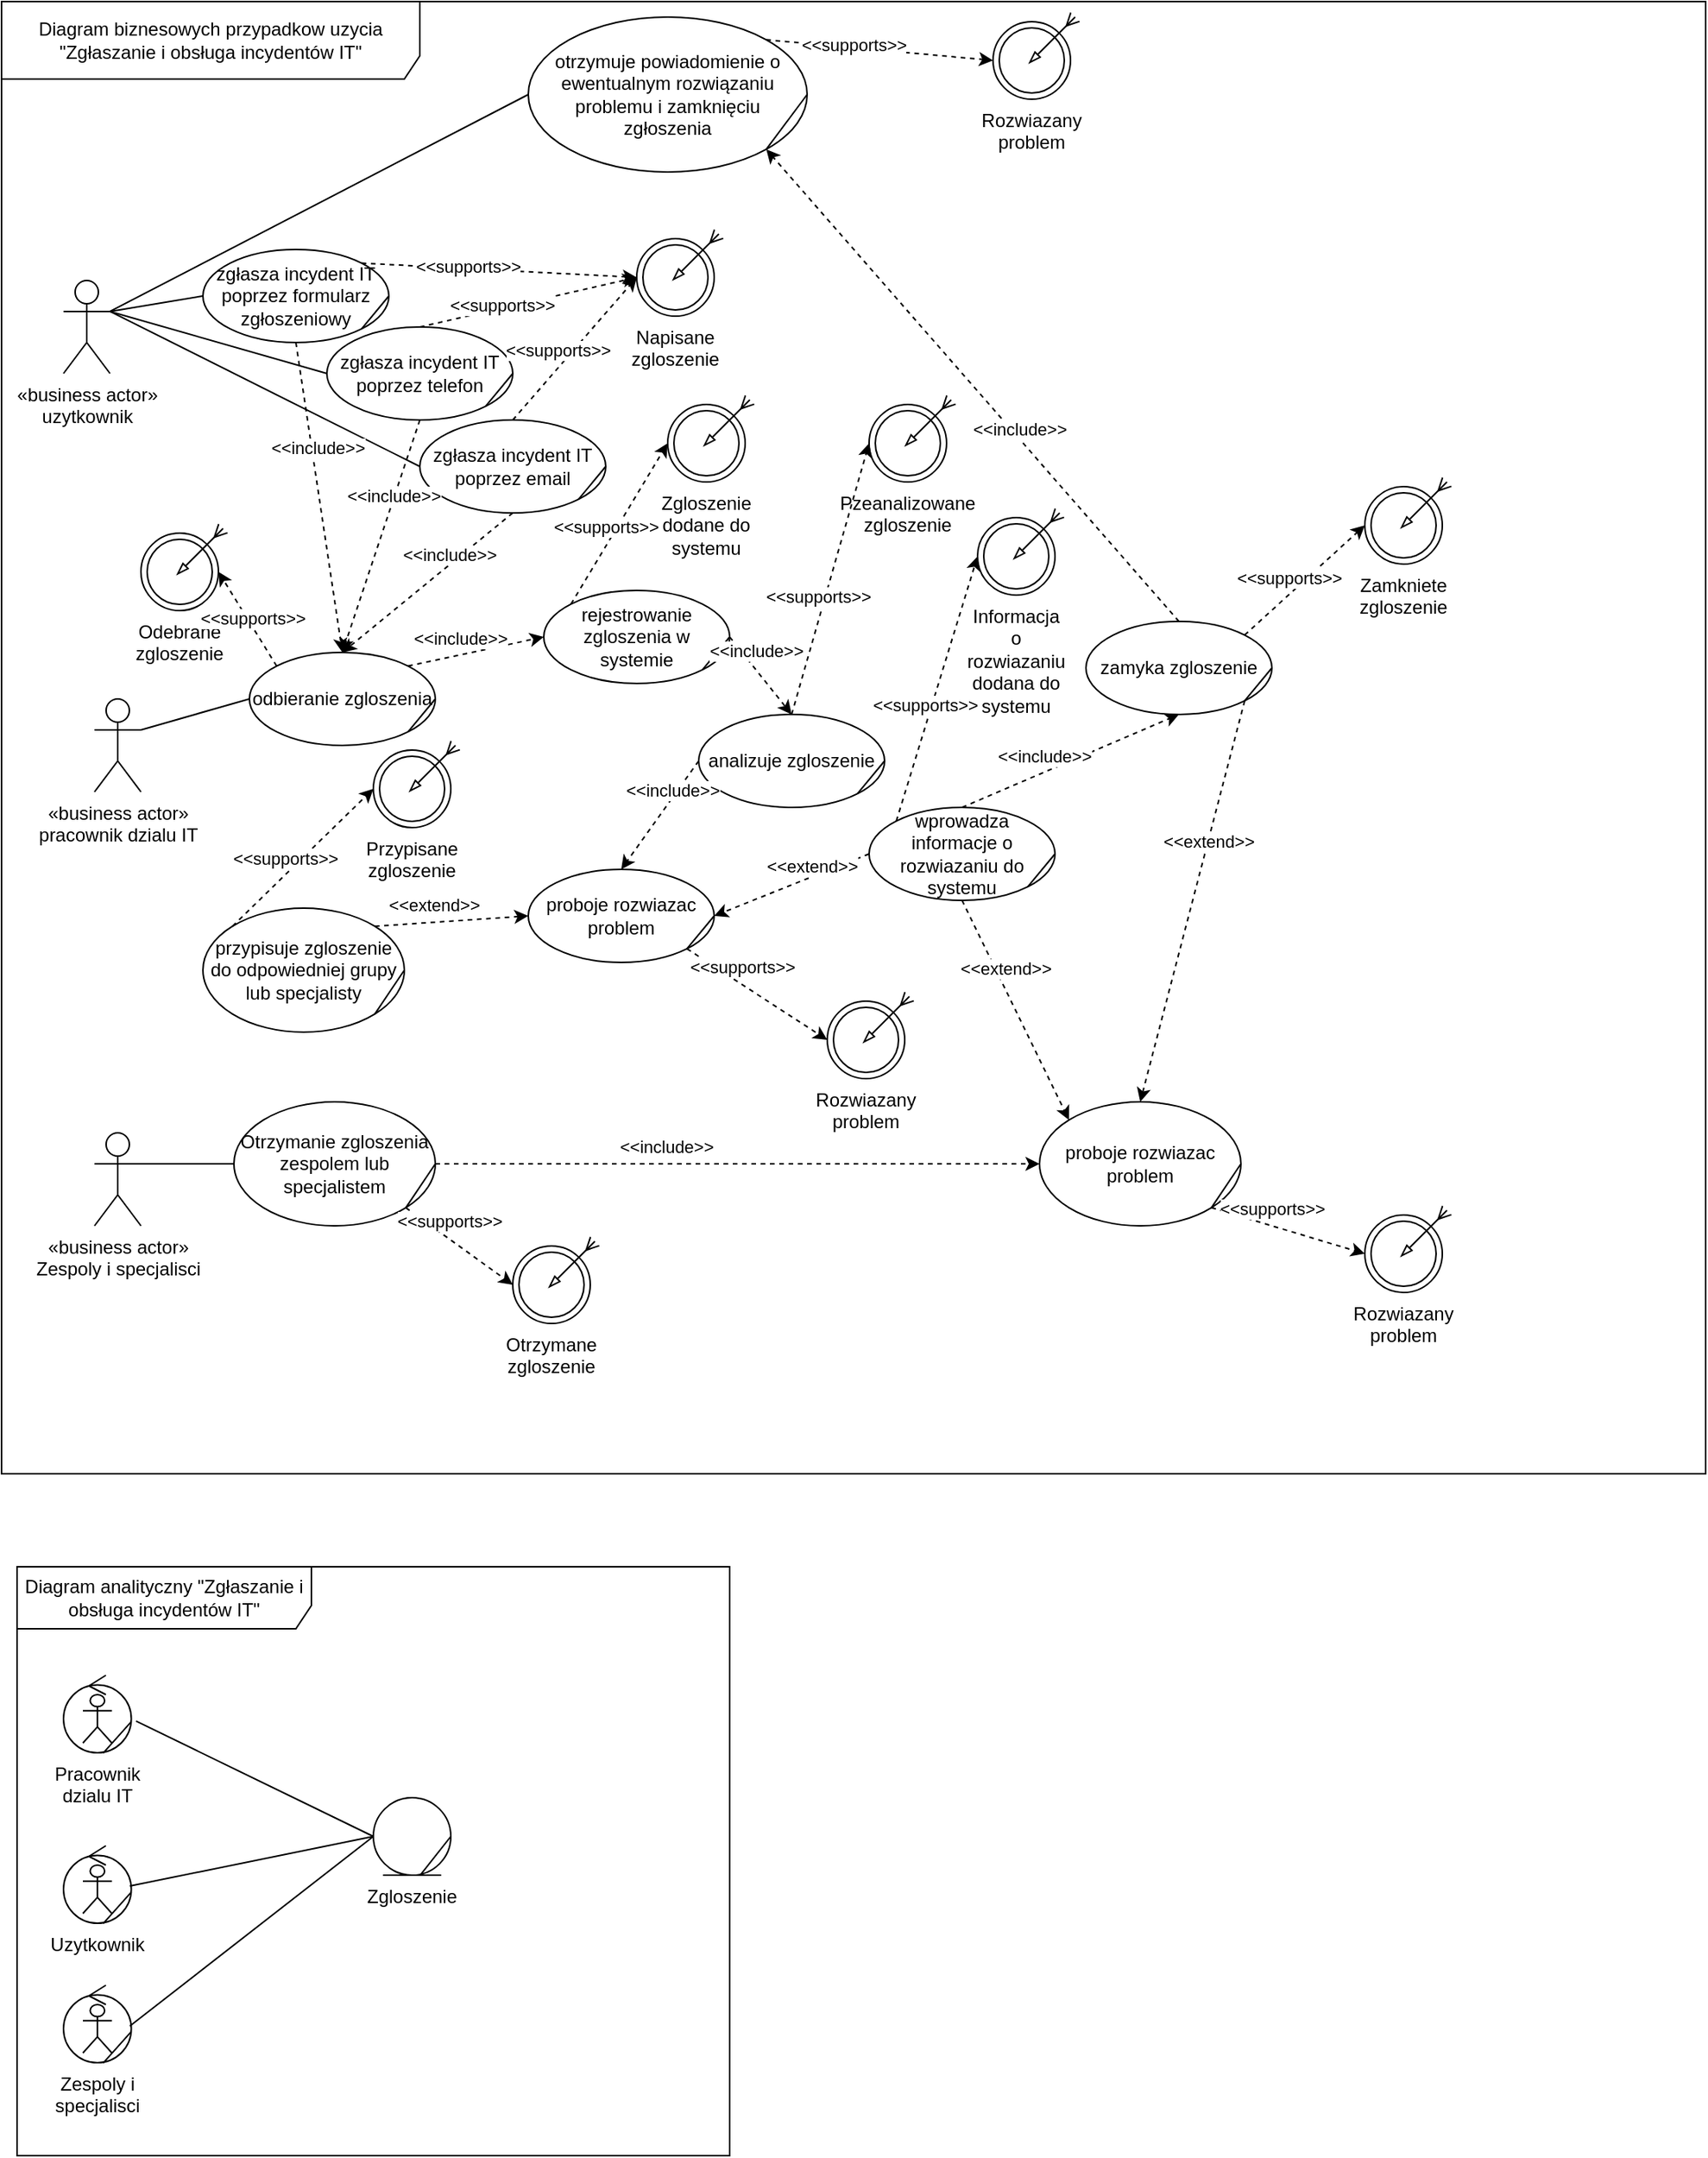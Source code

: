 <mxfile version="21.1.2" type="device" pages="2">
  <diagram name="Страница 1" id="Ls0IVf50TPvPRfhVbdNL">
    <mxGraphModel dx="1050" dy="1660" grid="1" gridSize="10" guides="1" tooltips="1" connect="1" arrows="1" fold="1" page="1" pageScale="1" pageWidth="827" pageHeight="1169" math="0" shadow="0">
      <root>
        <mxCell id="0" />
        <mxCell id="1" parent="0" />
        <mxCell id="sMt-laiHjqYMv_9Zf94h-1" value="Diagram biznesowych przypadkow uzycia &quot;Zgłaszanie i obsługa incydentów IT&quot;" style="shape=umlFrame;whiteSpace=wrap;html=1;strokeColor=#000000;fillColor=#FFFFFF;width=270;height=50;" vertex="1" parent="1">
          <mxGeometry x="40" y="-40" width="1100" height="950" as="geometry" />
        </mxCell>
        <mxCell id="sMt-laiHjqYMv_9Zf94h-30" style="rounded=0;orthogonalLoop=1;jettySize=auto;html=1;exitX=1;exitY=0.333;exitDx=0;exitDy=0;exitPerimeter=0;endArrow=none;endFill=0;entryX=0;entryY=0.5;entryDx=0;entryDy=0;" edge="1" parent="1" source="sMt-laiHjqYMv_9Zf94h-2" target="sMt-laiHjqYMv_9Zf94h-9">
          <mxGeometry relative="1" as="geometry">
            <mxPoint x="180" y="150" as="targetPoint" />
          </mxGeometry>
        </mxCell>
        <mxCell id="sMt-laiHjqYMv_9Zf94h-2" value="&lt;div&gt;«business actor»&lt;/div&gt;&lt;div&gt;uzytkownik&lt;/div&gt;" style="shape=umlActor;verticalLabelPosition=bottom;labelBackgroundColor=#ffffff;verticalAlign=top;html=1;" vertex="1" parent="1">
          <mxGeometry x="80" y="140" width="30" height="60" as="geometry" />
        </mxCell>
        <mxCell id="sMt-laiHjqYMv_9Zf94h-3" value="&lt;div&gt;«business actor»&lt;/div&gt;&lt;div&gt;pracownik dzialu IT&lt;/div&gt;" style="shape=umlActor;verticalLabelPosition=bottom;labelBackgroundColor=#ffffff;verticalAlign=top;html=1;" vertex="1" parent="1">
          <mxGeometry x="100" y="410" width="30" height="60" as="geometry" />
        </mxCell>
        <mxCell id="sMt-laiHjqYMv_9Zf94h-4" value="&lt;div&gt;«business actor»&lt;/div&gt;&lt;div&gt;Zespoly i specjalisci&lt;/div&gt;" style="shape=umlActor;verticalLabelPosition=bottom;labelBackgroundColor=#ffffff;verticalAlign=top;html=1;" vertex="1" parent="1">
          <mxGeometry x="100" y="690" width="30" height="60" as="geometry" />
        </mxCell>
        <mxCell id="sMt-laiHjqYMv_9Zf94h-5" value="" style="group" vertex="1" connectable="0" parent="1">
          <mxGeometry x="450" y="110" width="53" height="53" as="geometry" />
        </mxCell>
        <mxCell id="sMt-laiHjqYMv_9Zf94h-6" value="Napisane zgloszenie" style="ellipse;shape=doubleEllipse;whiteSpace=wrap;html=1;aspect=fixed;fillColor=#FFFFFF;labelPosition=center;verticalLabelPosition=bottom;align=center;verticalAlign=top;" vertex="1" parent="sMt-laiHjqYMv_9Zf94h-5">
          <mxGeometry y="3" width="50" height="50" as="geometry" />
        </mxCell>
        <mxCell id="sMt-laiHjqYMv_9Zf94h-7" value="" style="endArrow=blockThin;startArrow=ERmany;startFill=0;endFill=0;rounded=0;" edge="1" parent="sMt-laiHjqYMv_9Zf94h-5">
          <mxGeometry width="50" height="50" relative="1" as="geometry">
            <mxPoint x="53" as="sourcePoint" />
            <mxPoint x="23" y="30" as="targetPoint" />
          </mxGeometry>
        </mxCell>
        <mxCell id="sMt-laiHjqYMv_9Zf94h-8" value="" style="group" vertex="1" connectable="0" parent="1">
          <mxGeometry x="170" y="120" width="120" height="60" as="geometry" />
        </mxCell>
        <mxCell id="sMt-laiHjqYMv_9Zf94h-9" value="zgłasza incydent IT poprzez formularz zgłoszeniowy" style="ellipse;whiteSpace=wrap;html=1;" vertex="1" parent="sMt-laiHjqYMv_9Zf94h-8">
          <mxGeometry width="120" height="60" as="geometry" />
        </mxCell>
        <mxCell id="sMt-laiHjqYMv_9Zf94h-10" value="" style="endArrow=none;html=1;exitX=1;exitY=1;exitDx=0;exitDy=0;entryX=1;entryY=0.5;entryDx=0;entryDy=0;rounded=0;" edge="1" parent="sMt-laiHjqYMv_9Zf94h-8" source="sMt-laiHjqYMv_9Zf94h-9" target="sMt-laiHjqYMv_9Zf94h-9">
          <mxGeometry width="50" height="50" relative="1" as="geometry">
            <mxPoint x="102.857" y="145.714" as="sourcePoint" />
            <mxPoint x="145.714" y="102.857" as="targetPoint" />
          </mxGeometry>
        </mxCell>
        <mxCell id="sMt-laiHjqYMv_9Zf94h-11" value="Diagram analityczny &quot;Zgłaszanie i obsługa incydentów IT&quot;" style="shape=umlFrame;whiteSpace=wrap;html=1;width=190;height=40;" vertex="1" parent="1">
          <mxGeometry x="50" y="970" width="460" height="380" as="geometry" />
        </mxCell>
        <mxCell id="sMt-laiHjqYMv_9Zf94h-13" value="" style="group" vertex="1" connectable="0" parent="1">
          <mxGeometry x="80" y="1150" width="43.75" height="50" as="geometry" />
        </mxCell>
        <mxCell id="sMt-laiHjqYMv_9Zf94h-14" value="Uzytkownik" style="ellipse;shape=umlControl;whiteSpace=wrap;html=1;fillColor=#FFFFFF;labelPosition=center;verticalLabelPosition=bottom;align=center;verticalAlign=top;" vertex="1" parent="sMt-laiHjqYMv_9Zf94h-13">
          <mxGeometry width="43.75" height="50" as="geometry" />
        </mxCell>
        <mxCell id="sMt-laiHjqYMv_9Zf94h-15" value="" style="shape=umlActor;verticalLabelPosition=bottom;labelBackgroundColor=#ffffff;verticalAlign=top;fillColor=#FFFFFF;html=1;" vertex="1" parent="sMt-laiHjqYMv_9Zf94h-13">
          <mxGeometry x="12.5" y="12.5" width="18.75" height="31.25" as="geometry" />
        </mxCell>
        <mxCell id="sMt-laiHjqYMv_9Zf94h-16" value="" style="endArrow=none;html=1;exitX=0.586;exitY=1.003;exitDx=0;exitDy=0;exitPerimeter=0;entryX=1;entryY=0.598;entryDx=0;entryDy=0;entryPerimeter=0;rounded=0;" edge="1" parent="sMt-laiHjqYMv_9Zf94h-13" source="sMt-laiHjqYMv_9Zf94h-14" target="sMt-laiHjqYMv_9Zf94h-14">
          <mxGeometry width="50" height="50" relative="1" as="geometry">
            <mxPoint x="90" y="70" as="sourcePoint" />
            <mxPoint x="140" y="20" as="targetPoint" />
          </mxGeometry>
        </mxCell>
        <mxCell id="sMt-laiHjqYMv_9Zf94h-17" value="" style="group" vertex="1" connectable="0" parent="1">
          <mxGeometry x="280" y="1119" width="50" height="50" as="geometry" />
        </mxCell>
        <mxCell id="sMt-laiHjqYMv_9Zf94h-18" value="Zgloszenie" style="ellipse;shape=umlEntity;whiteSpace=wrap;html=1;fillColor=#FFFFFF;labelPosition=center;verticalLabelPosition=bottom;align=center;verticalAlign=top;" vertex="1" parent="sMt-laiHjqYMv_9Zf94h-17">
          <mxGeometry width="50" height="50" as="geometry" />
        </mxCell>
        <mxCell id="sMt-laiHjqYMv_9Zf94h-19" value="" style="endArrow=none;html=1;exitX=0.614;exitY=0.989;exitDx=0;exitDy=0;exitPerimeter=0;entryX=1;entryY=0.5;entryDx=0;entryDy=0;rounded=0;" edge="1" parent="sMt-laiHjqYMv_9Zf94h-17" source="sMt-laiHjqYMv_9Zf94h-18" target="sMt-laiHjqYMv_9Zf94h-18">
          <mxGeometry width="50" height="50" relative="1" as="geometry">
            <mxPoint x="135.15" y="112.5" as="sourcePoint" />
            <mxPoint x="197.65" y="50" as="targetPoint" />
          </mxGeometry>
        </mxCell>
        <mxCell id="sMt-laiHjqYMv_9Zf94h-24" value="" style="group" vertex="1" connectable="0" parent="1">
          <mxGeometry x="250" y="170" width="120" height="60" as="geometry" />
        </mxCell>
        <mxCell id="sMt-laiHjqYMv_9Zf94h-25" value="zgłasza incydent IT poprzez telefon" style="ellipse;whiteSpace=wrap;html=1;" vertex="1" parent="sMt-laiHjqYMv_9Zf94h-24">
          <mxGeometry width="120" height="60" as="geometry" />
        </mxCell>
        <mxCell id="sMt-laiHjqYMv_9Zf94h-26" value="" style="endArrow=none;html=1;exitX=1;exitY=1;exitDx=0;exitDy=0;entryX=1;entryY=0.5;entryDx=0;entryDy=0;rounded=0;" edge="1" parent="sMt-laiHjqYMv_9Zf94h-24" source="sMt-laiHjqYMv_9Zf94h-25" target="sMt-laiHjqYMv_9Zf94h-25">
          <mxGeometry width="50" height="50" relative="1" as="geometry">
            <mxPoint x="102.857" y="145.714" as="sourcePoint" />
            <mxPoint x="145.714" y="102.857" as="targetPoint" />
          </mxGeometry>
        </mxCell>
        <mxCell id="sMt-laiHjqYMv_9Zf94h-27" value="" style="group" vertex="1" connectable="0" parent="1">
          <mxGeometry x="310" y="230" width="120" height="60" as="geometry" />
        </mxCell>
        <mxCell id="sMt-laiHjqYMv_9Zf94h-28" value="zgłasza incydent IT poprzez email" style="ellipse;whiteSpace=wrap;html=1;" vertex="1" parent="sMt-laiHjqYMv_9Zf94h-27">
          <mxGeometry width="120" height="60" as="geometry" />
        </mxCell>
        <mxCell id="sMt-laiHjqYMv_9Zf94h-29" value="" style="endArrow=none;html=1;exitX=1;exitY=1;exitDx=0;exitDy=0;entryX=1;entryY=0.5;entryDx=0;entryDy=0;rounded=0;" edge="1" parent="sMt-laiHjqYMv_9Zf94h-27" source="sMt-laiHjqYMv_9Zf94h-28" target="sMt-laiHjqYMv_9Zf94h-28">
          <mxGeometry width="50" height="50" relative="1" as="geometry">
            <mxPoint x="102.857" y="145.714" as="sourcePoint" />
            <mxPoint x="145.714" y="102.857" as="targetPoint" />
          </mxGeometry>
        </mxCell>
        <mxCell id="sMt-laiHjqYMv_9Zf94h-31" style="rounded=0;orthogonalLoop=1;jettySize=auto;html=1;endArrow=none;endFill=0;entryX=0;entryY=0.5;entryDx=0;entryDy=0;exitX=1;exitY=0.333;exitDx=0;exitDy=0;exitPerimeter=0;" edge="1" parent="1" source="sMt-laiHjqYMv_9Zf94h-2" target="sMt-laiHjqYMv_9Zf94h-25">
          <mxGeometry relative="1" as="geometry">
            <mxPoint x="180" y="160" as="targetPoint" />
            <mxPoint x="120" y="160" as="sourcePoint" />
          </mxGeometry>
        </mxCell>
        <mxCell id="sMt-laiHjqYMv_9Zf94h-32" style="rounded=0;orthogonalLoop=1;jettySize=auto;html=1;endArrow=none;endFill=0;entryX=0;entryY=0.5;entryDx=0;entryDy=0;exitX=1;exitY=0.333;exitDx=0;exitDy=0;exitPerimeter=0;" edge="1" parent="1" source="sMt-laiHjqYMv_9Zf94h-2" target="sMt-laiHjqYMv_9Zf94h-28">
          <mxGeometry relative="1" as="geometry">
            <mxPoint x="260" y="210" as="targetPoint" />
            <mxPoint x="120" y="170" as="sourcePoint" />
          </mxGeometry>
        </mxCell>
        <mxCell id="sMt-laiHjqYMv_9Zf94h-33" style="rounded=0;orthogonalLoop=1;jettySize=auto;html=1;exitX=1;exitY=0;exitDx=0;exitDy=0;entryX=0;entryY=0.5;entryDx=0;entryDy=0;dashed=1;" edge="1" parent="1" source="sMt-laiHjqYMv_9Zf94h-9" target="sMt-laiHjqYMv_9Zf94h-6">
          <mxGeometry relative="1" as="geometry" />
        </mxCell>
        <mxCell id="sMt-laiHjqYMv_9Zf94h-34" value="&amp;lt;&amp;lt;supports&amp;gt;&amp;gt;" style="edgeLabel;html=1;align=center;verticalAlign=middle;resizable=0;points=[];" vertex="1" connectable="0" parent="sMt-laiHjqYMv_9Zf94h-33">
          <mxGeometry x="-0.236" y="2" relative="1" as="geometry">
            <mxPoint as="offset" />
          </mxGeometry>
        </mxCell>
        <mxCell id="sMt-laiHjqYMv_9Zf94h-35" style="rounded=0;orthogonalLoop=1;jettySize=auto;html=1;exitX=0.5;exitY=0;exitDx=0;exitDy=0;entryX=0;entryY=0.5;entryDx=0;entryDy=0;dashed=1;" edge="1" parent="1" source="sMt-laiHjqYMv_9Zf94h-25" target="sMt-laiHjqYMv_9Zf94h-6">
          <mxGeometry relative="1" as="geometry">
            <mxPoint x="283" y="139" as="sourcePoint" />
            <mxPoint x="410" y="108" as="targetPoint" />
          </mxGeometry>
        </mxCell>
        <mxCell id="sMt-laiHjqYMv_9Zf94h-36" value="&amp;lt;&amp;lt;supports&amp;gt;&amp;gt;" style="edgeLabel;html=1;align=center;verticalAlign=middle;resizable=0;points=[];" vertex="1" connectable="0" parent="sMt-laiHjqYMv_9Zf94h-35">
          <mxGeometry x="-0.236" y="2" relative="1" as="geometry">
            <mxPoint as="offset" />
          </mxGeometry>
        </mxCell>
        <mxCell id="sMt-laiHjqYMv_9Zf94h-37" style="rounded=0;orthogonalLoop=1;jettySize=auto;html=1;exitX=0.5;exitY=0;exitDx=0;exitDy=0;entryX=0;entryY=0.5;entryDx=0;entryDy=0;dashed=1;" edge="1" parent="1" source="sMt-laiHjqYMv_9Zf94h-28" target="sMt-laiHjqYMv_9Zf94h-6">
          <mxGeometry relative="1" as="geometry">
            <mxPoint x="320" y="180" as="sourcePoint" />
            <mxPoint x="410" y="108" as="targetPoint" />
          </mxGeometry>
        </mxCell>
        <mxCell id="sMt-laiHjqYMv_9Zf94h-38" value="&amp;lt;&amp;lt;supports&amp;gt;&amp;gt;" style="edgeLabel;html=1;align=center;verticalAlign=middle;resizable=0;points=[];" vertex="1" connectable="0" parent="sMt-laiHjqYMv_9Zf94h-37">
          <mxGeometry x="-0.236" y="2" relative="1" as="geometry">
            <mxPoint y="-9" as="offset" />
          </mxGeometry>
        </mxCell>
        <mxCell id="sMt-laiHjqYMv_9Zf94h-40" value="otrzymuje powiadomienie o ewentualnym rozwiązaniu problemu i zamknięciu zgłoszenia" style="ellipse;whiteSpace=wrap;html=1;" vertex="1" parent="1">
          <mxGeometry x="380" y="-30" width="180" height="100" as="geometry" />
        </mxCell>
        <mxCell id="sMt-laiHjqYMv_9Zf94h-41" value="" style="endArrow=none;html=1;exitX=1;exitY=1;exitDx=0;exitDy=0;entryX=1;entryY=0.5;entryDx=0;entryDy=0;rounded=0;" edge="1" parent="1" source="sMt-laiHjqYMv_9Zf94h-40" target="sMt-laiHjqYMv_9Zf94h-40">
          <mxGeometry width="50" height="50" relative="1" as="geometry">
            <mxPoint x="520" y="480" as="sourcePoint" />
            <mxPoint x="570" y="430" as="targetPoint" />
          </mxGeometry>
        </mxCell>
        <mxCell id="sMt-laiHjqYMv_9Zf94h-42" style="rounded=0;orthogonalLoop=1;jettySize=auto;html=1;exitX=1;exitY=0.333;exitDx=0;exitDy=0;exitPerimeter=0;endArrow=none;endFill=0;entryX=0;entryY=0.5;entryDx=0;entryDy=0;" edge="1" parent="1" source="sMt-laiHjqYMv_9Zf94h-2" target="sMt-laiHjqYMv_9Zf94h-40">
          <mxGeometry relative="1" as="geometry">
            <mxPoint x="180" y="160" as="targetPoint" />
            <mxPoint x="120" y="170" as="sourcePoint" />
          </mxGeometry>
        </mxCell>
        <mxCell id="sMt-laiHjqYMv_9Zf94h-43" value="" style="group" vertex="1" connectable="0" parent="1">
          <mxGeometry x="680" y="-30" width="53" height="53" as="geometry" />
        </mxCell>
        <mxCell id="sMt-laiHjqYMv_9Zf94h-44" value="Rozwiazany problem" style="ellipse;shape=doubleEllipse;whiteSpace=wrap;html=1;aspect=fixed;fillColor=#FFFFFF;labelPosition=center;verticalLabelPosition=bottom;align=center;verticalAlign=top;" vertex="1" parent="sMt-laiHjqYMv_9Zf94h-43">
          <mxGeometry y="3" width="50" height="50" as="geometry" />
        </mxCell>
        <mxCell id="sMt-laiHjqYMv_9Zf94h-45" value="" style="endArrow=blockThin;startArrow=ERmany;startFill=0;endFill=0;rounded=0;" edge="1" parent="sMt-laiHjqYMv_9Zf94h-43">
          <mxGeometry width="50" height="50" relative="1" as="geometry">
            <mxPoint x="53" as="sourcePoint" />
            <mxPoint x="23" y="30" as="targetPoint" />
          </mxGeometry>
        </mxCell>
        <mxCell id="sMt-laiHjqYMv_9Zf94h-46" style="rounded=0;orthogonalLoop=1;jettySize=auto;html=1;exitX=1;exitY=0;exitDx=0;exitDy=0;entryX=0;entryY=0.5;entryDx=0;entryDy=0;dashed=1;" edge="1" parent="1" source="sMt-laiHjqYMv_9Zf94h-40" target="sMt-laiHjqYMv_9Zf94h-44">
          <mxGeometry relative="1" as="geometry">
            <mxPoint x="283" y="139" as="sourcePoint" />
            <mxPoint x="470" y="148" as="targetPoint" />
          </mxGeometry>
        </mxCell>
        <mxCell id="sMt-laiHjqYMv_9Zf94h-47" value="&amp;lt;&amp;lt;supports&amp;gt;&amp;gt;" style="edgeLabel;html=1;align=center;verticalAlign=middle;resizable=0;points=[];" vertex="1" connectable="0" parent="sMt-laiHjqYMv_9Zf94h-46">
          <mxGeometry x="-0.236" y="2" relative="1" as="geometry">
            <mxPoint as="offset" />
          </mxGeometry>
        </mxCell>
        <mxCell id="sMt-laiHjqYMv_9Zf94h-50" value="" style="group" vertex="1" connectable="0" parent="1">
          <mxGeometry x="200" y="380" width="120" height="60" as="geometry" />
        </mxCell>
        <mxCell id="sMt-laiHjqYMv_9Zf94h-51" value="odbieranie zgloszenia" style="ellipse;whiteSpace=wrap;html=1;" vertex="1" parent="sMt-laiHjqYMv_9Zf94h-50">
          <mxGeometry width="120" height="60" as="geometry" />
        </mxCell>
        <mxCell id="sMt-laiHjqYMv_9Zf94h-52" value="" style="endArrow=none;html=1;exitX=1;exitY=1;exitDx=0;exitDy=0;entryX=1;entryY=0.5;entryDx=0;entryDy=0;rounded=0;" edge="1" parent="sMt-laiHjqYMv_9Zf94h-50" source="sMt-laiHjqYMv_9Zf94h-51" target="sMt-laiHjqYMv_9Zf94h-51">
          <mxGeometry width="50" height="50" relative="1" as="geometry">
            <mxPoint x="102.857" y="145.714" as="sourcePoint" />
            <mxPoint x="145.714" y="102.857" as="targetPoint" />
          </mxGeometry>
        </mxCell>
        <mxCell id="sMt-laiHjqYMv_9Zf94h-53" style="rounded=0;orthogonalLoop=1;jettySize=auto;html=1;endArrow=none;endFill=0;entryX=0;entryY=0.5;entryDx=0;entryDy=0;exitX=1;exitY=0.333;exitDx=0;exitDy=0;exitPerimeter=0;" edge="1" parent="1" source="sMt-laiHjqYMv_9Zf94h-3" target="sMt-laiHjqYMv_9Zf94h-51">
          <mxGeometry relative="1" as="geometry">
            <mxPoint x="320" y="270" as="targetPoint" />
            <mxPoint x="120" y="170" as="sourcePoint" />
          </mxGeometry>
        </mxCell>
        <mxCell id="sMt-laiHjqYMv_9Zf94h-54" style="rounded=0;orthogonalLoop=1;jettySize=auto;html=1;exitX=0.5;exitY=1;exitDx=0;exitDy=0;entryX=0.5;entryY=0;entryDx=0;entryDy=0;dashed=1;" edge="1" parent="1" source="sMt-laiHjqYMv_9Zf94h-9" target="sMt-laiHjqYMv_9Zf94h-51">
          <mxGeometry relative="1" as="geometry">
            <mxPoint x="380" y="240" as="sourcePoint" />
            <mxPoint x="460" y="148" as="targetPoint" />
          </mxGeometry>
        </mxCell>
        <mxCell id="sMt-laiHjqYMv_9Zf94h-55" value="&amp;lt;&amp;lt;include&amp;gt;&amp;gt;" style="edgeLabel;html=1;align=center;verticalAlign=middle;resizable=0;points=[];" vertex="1" connectable="0" parent="sMt-laiHjqYMv_9Zf94h-54">
          <mxGeometry x="-0.236" y="2" relative="1" as="geometry">
            <mxPoint y="-9" as="offset" />
          </mxGeometry>
        </mxCell>
        <mxCell id="sMt-laiHjqYMv_9Zf94h-56" style="rounded=0;orthogonalLoop=1;jettySize=auto;html=1;exitX=0.5;exitY=1;exitDx=0;exitDy=0;entryX=0.5;entryY=0;entryDx=0;entryDy=0;dashed=1;" edge="1" parent="1" source="sMt-laiHjqYMv_9Zf94h-25" target="sMt-laiHjqYMv_9Zf94h-51">
          <mxGeometry relative="1" as="geometry">
            <mxPoint x="240" y="190" as="sourcePoint" />
            <mxPoint x="270" y="390" as="targetPoint" />
          </mxGeometry>
        </mxCell>
        <mxCell id="sMt-laiHjqYMv_9Zf94h-57" value="&amp;lt;&amp;lt;include&amp;gt;&amp;gt;" style="edgeLabel;html=1;align=center;verticalAlign=middle;resizable=0;points=[];" vertex="1" connectable="0" parent="sMt-laiHjqYMv_9Zf94h-56">
          <mxGeometry x="-0.236" y="2" relative="1" as="geometry">
            <mxPoint y="-9" as="offset" />
          </mxGeometry>
        </mxCell>
        <mxCell id="sMt-laiHjqYMv_9Zf94h-58" style="rounded=0;orthogonalLoop=1;jettySize=auto;html=1;exitX=0.5;exitY=1;exitDx=0;exitDy=0;dashed=1;" edge="1" parent="1" source="sMt-laiHjqYMv_9Zf94h-28">
          <mxGeometry relative="1" as="geometry">
            <mxPoint x="320" y="240" as="sourcePoint" />
            <mxPoint x="260" y="380" as="targetPoint" />
          </mxGeometry>
        </mxCell>
        <mxCell id="sMt-laiHjqYMv_9Zf94h-59" value="&amp;lt;&amp;lt;include&amp;gt;&amp;gt;" style="edgeLabel;html=1;align=center;verticalAlign=middle;resizable=0;points=[];" vertex="1" connectable="0" parent="sMt-laiHjqYMv_9Zf94h-58">
          <mxGeometry x="-0.236" y="2" relative="1" as="geometry">
            <mxPoint y="-9" as="offset" />
          </mxGeometry>
        </mxCell>
        <mxCell id="sMt-laiHjqYMv_9Zf94h-60" value="" style="group" vertex="1" connectable="0" parent="1">
          <mxGeometry x="390" y="340" width="120" height="60" as="geometry" />
        </mxCell>
        <mxCell id="sMt-laiHjqYMv_9Zf94h-61" value="rejestrowanie zgloszenia w systemie" style="ellipse;whiteSpace=wrap;html=1;" vertex="1" parent="sMt-laiHjqYMv_9Zf94h-60">
          <mxGeometry width="120" height="60" as="geometry" />
        </mxCell>
        <mxCell id="sMt-laiHjqYMv_9Zf94h-62" value="" style="endArrow=none;html=1;exitX=1;exitY=1;exitDx=0;exitDy=0;entryX=1;entryY=0.5;entryDx=0;entryDy=0;rounded=0;" edge="1" parent="sMt-laiHjqYMv_9Zf94h-60" source="sMt-laiHjqYMv_9Zf94h-61" target="sMt-laiHjqYMv_9Zf94h-61">
          <mxGeometry width="50" height="50" relative="1" as="geometry">
            <mxPoint x="102.857" y="145.714" as="sourcePoint" />
            <mxPoint x="145.714" y="102.857" as="targetPoint" />
          </mxGeometry>
        </mxCell>
        <mxCell id="sMt-laiHjqYMv_9Zf94h-65" value="" style="group" vertex="1" connectable="0" parent="1">
          <mxGeometry x="490" y="420" width="120" height="60" as="geometry" />
        </mxCell>
        <mxCell id="sMt-laiHjqYMv_9Zf94h-66" value="analizuje zgloszenie" style="ellipse;whiteSpace=wrap;html=1;" vertex="1" parent="sMt-laiHjqYMv_9Zf94h-65">
          <mxGeometry width="120" height="60" as="geometry" />
        </mxCell>
        <mxCell id="sMt-laiHjqYMv_9Zf94h-67" value="" style="endArrow=none;html=1;exitX=1;exitY=1;exitDx=0;exitDy=0;entryX=1;entryY=0.5;entryDx=0;entryDy=0;rounded=0;" edge="1" parent="sMt-laiHjqYMv_9Zf94h-65" source="sMt-laiHjqYMv_9Zf94h-66" target="sMt-laiHjqYMv_9Zf94h-66">
          <mxGeometry width="50" height="50" relative="1" as="geometry">
            <mxPoint x="102.857" y="145.714" as="sourcePoint" />
            <mxPoint x="145.714" y="102.857" as="targetPoint" />
          </mxGeometry>
        </mxCell>
        <mxCell id="sMt-laiHjqYMv_9Zf94h-68" value="" style="group" vertex="1" connectable="0" parent="1">
          <mxGeometry x="380" y="520" width="120" height="60" as="geometry" />
        </mxCell>
        <mxCell id="sMt-laiHjqYMv_9Zf94h-69" value="proboje rozwiazac problem" style="ellipse;whiteSpace=wrap;html=1;" vertex="1" parent="sMt-laiHjqYMv_9Zf94h-68">
          <mxGeometry width="120" height="60" as="geometry" />
        </mxCell>
        <mxCell id="sMt-laiHjqYMv_9Zf94h-70" value="" style="endArrow=none;html=1;exitX=1;exitY=1;exitDx=0;exitDy=0;entryX=1;entryY=0.5;entryDx=0;entryDy=0;rounded=0;" edge="1" parent="sMt-laiHjqYMv_9Zf94h-68" source="sMt-laiHjqYMv_9Zf94h-69" target="sMt-laiHjqYMv_9Zf94h-69">
          <mxGeometry width="50" height="50" relative="1" as="geometry">
            <mxPoint x="102.857" y="145.714" as="sourcePoint" />
            <mxPoint x="145.714" y="102.857" as="targetPoint" />
          </mxGeometry>
        </mxCell>
        <mxCell id="sMt-laiHjqYMv_9Zf94h-71" value="" style="group" vertex="1" connectable="0" parent="1">
          <mxGeometry x="170" y="545" width="130" height="80" as="geometry" />
        </mxCell>
        <mxCell id="sMt-laiHjqYMv_9Zf94h-72" value="przypisuje zgloszenie do odpowiedniej grupy lub specjalisty" style="ellipse;whiteSpace=wrap;html=1;" vertex="1" parent="sMt-laiHjqYMv_9Zf94h-71">
          <mxGeometry width="130" height="80" as="geometry" />
        </mxCell>
        <mxCell id="sMt-laiHjqYMv_9Zf94h-73" value="" style="endArrow=none;html=1;exitX=1;exitY=1;exitDx=0;exitDy=0;entryX=1;entryY=0.5;entryDx=0;entryDy=0;rounded=0;" edge="1" parent="sMt-laiHjqYMv_9Zf94h-71" source="sMt-laiHjqYMv_9Zf94h-72" target="sMt-laiHjqYMv_9Zf94h-72">
          <mxGeometry width="50" height="50" relative="1" as="geometry">
            <mxPoint x="102.857" y="145.714" as="sourcePoint" />
            <mxPoint x="145.714" y="102.857" as="targetPoint" />
          </mxGeometry>
        </mxCell>
        <mxCell id="sMt-laiHjqYMv_9Zf94h-74" value="" style="group" vertex="1" connectable="0" parent="1">
          <mxGeometry x="600" y="480" width="120" height="60" as="geometry" />
        </mxCell>
        <mxCell id="sMt-laiHjqYMv_9Zf94h-75" value="wprowadza informacje o rozwiazaniu do systemu" style="ellipse;whiteSpace=wrap;html=1;" vertex="1" parent="sMt-laiHjqYMv_9Zf94h-74">
          <mxGeometry width="120" height="60" as="geometry" />
        </mxCell>
        <mxCell id="sMt-laiHjqYMv_9Zf94h-76" value="" style="endArrow=none;html=1;exitX=1;exitY=1;exitDx=0;exitDy=0;entryX=1;entryY=0.5;entryDx=0;entryDy=0;rounded=0;" edge="1" parent="sMt-laiHjqYMv_9Zf94h-74" source="sMt-laiHjqYMv_9Zf94h-75" target="sMt-laiHjqYMv_9Zf94h-75">
          <mxGeometry width="50" height="50" relative="1" as="geometry">
            <mxPoint x="102.857" y="145.714" as="sourcePoint" />
            <mxPoint x="145.714" y="102.857" as="targetPoint" />
          </mxGeometry>
        </mxCell>
        <mxCell id="sMt-laiHjqYMv_9Zf94h-77" value="" style="group" vertex="1" connectable="0" parent="1">
          <mxGeometry x="740" y="360" width="120" height="60" as="geometry" />
        </mxCell>
        <mxCell id="sMt-laiHjqYMv_9Zf94h-78" value="zamyka zgloszenie" style="ellipse;whiteSpace=wrap;html=1;" vertex="1" parent="sMt-laiHjqYMv_9Zf94h-77">
          <mxGeometry width="120" height="60" as="geometry" />
        </mxCell>
        <mxCell id="sMt-laiHjqYMv_9Zf94h-79" value="" style="endArrow=none;html=1;exitX=1;exitY=1;exitDx=0;exitDy=0;entryX=1;entryY=0.5;entryDx=0;entryDy=0;rounded=0;" edge="1" parent="sMt-laiHjqYMv_9Zf94h-77" source="sMt-laiHjqYMv_9Zf94h-78" target="sMt-laiHjqYMv_9Zf94h-78">
          <mxGeometry width="50" height="50" relative="1" as="geometry">
            <mxPoint x="102.857" y="145.714" as="sourcePoint" />
            <mxPoint x="145.714" y="102.857" as="targetPoint" />
          </mxGeometry>
        </mxCell>
        <mxCell id="sMt-laiHjqYMv_9Zf94h-80" style="rounded=0;orthogonalLoop=1;jettySize=auto;html=1;exitX=0.5;exitY=0;exitDx=0;exitDy=0;dashed=1;entryX=1;entryY=1;entryDx=0;entryDy=0;" edge="1" parent="1" source="sMt-laiHjqYMv_9Zf94h-78" target="sMt-laiHjqYMv_9Zf94h-40">
          <mxGeometry relative="1" as="geometry">
            <mxPoint x="400" y="380" as="sourcePoint" />
            <mxPoint x="312" y="399" as="targetPoint" />
          </mxGeometry>
        </mxCell>
        <mxCell id="sMt-laiHjqYMv_9Zf94h-81" value="&amp;lt;&amp;lt;include&amp;gt;&amp;gt;" style="edgeLabel;html=1;align=center;verticalAlign=middle;resizable=0;points=[];" vertex="1" connectable="0" parent="sMt-laiHjqYMv_9Zf94h-80">
          <mxGeometry x="-0.236" y="2" relative="1" as="geometry">
            <mxPoint y="-9" as="offset" />
          </mxGeometry>
        </mxCell>
        <mxCell id="sMt-laiHjqYMv_9Zf94h-63" style="rounded=0;orthogonalLoop=1;jettySize=auto;html=1;exitX=1;exitY=0;exitDx=0;exitDy=0;dashed=1;entryX=0;entryY=0.5;entryDx=0;entryDy=0;" edge="1" parent="1" source="sMt-laiHjqYMv_9Zf94h-51" target="sMt-laiHjqYMv_9Zf94h-61">
          <mxGeometry relative="1" as="geometry">
            <mxPoint x="380" y="300" as="sourcePoint" />
            <mxPoint x="270" y="390" as="targetPoint" />
          </mxGeometry>
        </mxCell>
        <mxCell id="sMt-laiHjqYMv_9Zf94h-64" value="&amp;lt;&amp;lt;include&amp;gt;&amp;gt;" style="edgeLabel;html=1;align=center;verticalAlign=middle;resizable=0;points=[];" vertex="1" connectable="0" parent="sMt-laiHjqYMv_9Zf94h-63">
          <mxGeometry x="-0.236" y="2" relative="1" as="geometry">
            <mxPoint y="-9" as="offset" />
          </mxGeometry>
        </mxCell>
        <mxCell id="sMt-laiHjqYMv_9Zf94h-82" style="rounded=0;orthogonalLoop=1;jettySize=auto;html=1;exitX=1;exitY=0.5;exitDx=0;exitDy=0;dashed=1;entryX=0.5;entryY=0;entryDx=0;entryDy=0;" edge="1" parent="1" source="sMt-laiHjqYMv_9Zf94h-61" target="sMt-laiHjqYMv_9Zf94h-66">
          <mxGeometry relative="1" as="geometry">
            <mxPoint x="400" y="380" as="sourcePoint" />
            <mxPoint x="312" y="399" as="targetPoint" />
          </mxGeometry>
        </mxCell>
        <mxCell id="sMt-laiHjqYMv_9Zf94h-83" value="&amp;lt;&amp;lt;include&amp;gt;&amp;gt;" style="edgeLabel;html=1;align=center;verticalAlign=middle;resizable=0;points=[];" vertex="1" connectable="0" parent="sMt-laiHjqYMv_9Zf94h-82">
          <mxGeometry x="-0.236" y="2" relative="1" as="geometry">
            <mxPoint y="-9" as="offset" />
          </mxGeometry>
        </mxCell>
        <mxCell id="sMt-laiHjqYMv_9Zf94h-84" style="rounded=0;orthogonalLoop=1;jettySize=auto;html=1;exitX=0;exitY=0.5;exitDx=0;exitDy=0;dashed=1;entryX=0.5;entryY=0;entryDx=0;entryDy=0;" edge="1" parent="1" source="sMt-laiHjqYMv_9Zf94h-66" target="sMt-laiHjqYMv_9Zf94h-69">
          <mxGeometry relative="1" as="geometry">
            <mxPoint x="560" y="430" as="sourcePoint" />
            <mxPoint x="502" y="401" as="targetPoint" />
          </mxGeometry>
        </mxCell>
        <mxCell id="sMt-laiHjqYMv_9Zf94h-85" value="&amp;lt;&amp;lt;include&amp;gt;&amp;gt;" style="edgeLabel;html=1;align=center;verticalAlign=middle;resizable=0;points=[];" vertex="1" connectable="0" parent="sMt-laiHjqYMv_9Zf94h-84">
          <mxGeometry x="-0.236" y="2" relative="1" as="geometry">
            <mxPoint y="-9" as="offset" />
          </mxGeometry>
        </mxCell>
        <mxCell id="sMt-laiHjqYMv_9Zf94h-86" style="rounded=0;orthogonalLoop=1;jettySize=auto;html=1;exitX=1;exitY=0;exitDx=0;exitDy=0;dashed=1;entryX=0;entryY=0.5;entryDx=0;entryDy=0;" edge="1" parent="1" source="sMt-laiHjqYMv_9Zf94h-72" target="sMt-laiHjqYMv_9Zf94h-69">
          <mxGeometry relative="1" as="geometry">
            <mxPoint x="418" y="519" as="sourcePoint" />
            <mxPoint x="500" y="460" as="targetPoint" />
          </mxGeometry>
        </mxCell>
        <mxCell id="sMt-laiHjqYMv_9Zf94h-87" value="&amp;lt;&amp;lt;extend&amp;gt;&amp;gt;" style="edgeLabel;html=1;align=center;verticalAlign=middle;resizable=0;points=[];" vertex="1" connectable="0" parent="sMt-laiHjqYMv_9Zf94h-86">
          <mxGeometry x="-0.236" y="2" relative="1" as="geometry">
            <mxPoint y="-9" as="offset" />
          </mxGeometry>
        </mxCell>
        <mxCell id="sMt-laiHjqYMv_9Zf94h-88" style="rounded=0;orthogonalLoop=1;jettySize=auto;html=1;exitX=0;exitY=0.5;exitDx=0;exitDy=0;dashed=1;entryX=1;entryY=0.5;entryDx=0;entryDy=0;" edge="1" parent="1" source="sMt-laiHjqYMv_9Zf94h-75" target="sMt-laiHjqYMv_9Zf94h-69">
          <mxGeometry relative="1" as="geometry">
            <mxPoint x="291" y="567" as="sourcePoint" />
            <mxPoint x="390" y="560" as="targetPoint" />
          </mxGeometry>
        </mxCell>
        <mxCell id="sMt-laiHjqYMv_9Zf94h-89" value="&amp;lt;&amp;lt;extend&amp;gt;&amp;gt;" style="edgeLabel;html=1;align=center;verticalAlign=middle;resizable=0;points=[];" vertex="1" connectable="0" parent="sMt-laiHjqYMv_9Zf94h-88">
          <mxGeometry x="-0.236" y="2" relative="1" as="geometry">
            <mxPoint y="-9" as="offset" />
          </mxGeometry>
        </mxCell>
        <mxCell id="sMt-laiHjqYMv_9Zf94h-90" style="rounded=0;orthogonalLoop=1;jettySize=auto;html=1;exitX=0.5;exitY=0;exitDx=0;exitDy=0;dashed=1;entryX=0.5;entryY=1;entryDx=0;entryDy=0;" edge="1" parent="1" source="sMt-laiHjqYMv_9Zf94h-75" target="sMt-laiHjqYMv_9Zf94h-78">
          <mxGeometry relative="1" as="geometry">
            <mxPoint x="312" y="399" as="sourcePoint" />
            <mxPoint x="400" y="380" as="targetPoint" />
          </mxGeometry>
        </mxCell>
        <mxCell id="sMt-laiHjqYMv_9Zf94h-91" value="&amp;lt;&amp;lt;include&amp;gt;&amp;gt;" style="edgeLabel;html=1;align=center;verticalAlign=middle;resizable=0;points=[];" vertex="1" connectable="0" parent="sMt-laiHjqYMv_9Zf94h-90">
          <mxGeometry x="-0.236" y="2" relative="1" as="geometry">
            <mxPoint y="-9" as="offset" />
          </mxGeometry>
        </mxCell>
        <mxCell id="sMt-laiHjqYMv_9Zf94h-92" value="" style="group" vertex="1" connectable="0" parent="1">
          <mxGeometry x="190" y="670" width="130" height="80" as="geometry" />
        </mxCell>
        <mxCell id="sMt-laiHjqYMv_9Zf94h-93" value="Otrzymanie zgloszenia zespolem lub specjalistem" style="ellipse;whiteSpace=wrap;html=1;" vertex="1" parent="sMt-laiHjqYMv_9Zf94h-92">
          <mxGeometry width="130" height="80" as="geometry" />
        </mxCell>
        <mxCell id="sMt-laiHjqYMv_9Zf94h-94" value="" style="endArrow=none;html=1;exitX=1;exitY=1;exitDx=0;exitDy=0;entryX=1;entryY=0.5;entryDx=0;entryDy=0;rounded=0;" edge="1" parent="sMt-laiHjqYMv_9Zf94h-92" source="sMt-laiHjqYMv_9Zf94h-93" target="sMt-laiHjqYMv_9Zf94h-93">
          <mxGeometry width="50" height="50" relative="1" as="geometry">
            <mxPoint x="102.857" y="145.714" as="sourcePoint" />
            <mxPoint x="145.714" y="102.857" as="targetPoint" />
          </mxGeometry>
        </mxCell>
        <mxCell id="sMt-laiHjqYMv_9Zf94h-95" style="rounded=0;orthogonalLoop=1;jettySize=auto;html=1;endArrow=none;endFill=0;entryX=0;entryY=0.5;entryDx=0;entryDy=0;exitX=1;exitY=0.333;exitDx=0;exitDy=0;exitPerimeter=0;" edge="1" parent="1" source="sMt-laiHjqYMv_9Zf94h-4" target="sMt-laiHjqYMv_9Zf94h-93">
          <mxGeometry relative="1" as="geometry">
            <mxPoint x="210" y="420" as="targetPoint" />
            <mxPoint x="140" y="440" as="sourcePoint" />
          </mxGeometry>
        </mxCell>
        <mxCell id="sMt-laiHjqYMv_9Zf94h-96" value="" style="group" vertex="1" connectable="0" parent="1">
          <mxGeometry x="710" y="670" width="130" height="80" as="geometry" />
        </mxCell>
        <mxCell id="sMt-laiHjqYMv_9Zf94h-97" value="proboje rozwiazac problem" style="ellipse;whiteSpace=wrap;html=1;" vertex="1" parent="sMt-laiHjqYMv_9Zf94h-96">
          <mxGeometry width="130" height="80" as="geometry" />
        </mxCell>
        <mxCell id="sMt-laiHjqYMv_9Zf94h-98" value="" style="endArrow=none;html=1;exitX=1;exitY=1;exitDx=0;exitDy=0;entryX=1;entryY=0.5;entryDx=0;entryDy=0;rounded=0;" edge="1" parent="sMt-laiHjqYMv_9Zf94h-96" source="sMt-laiHjqYMv_9Zf94h-97" target="sMt-laiHjqYMv_9Zf94h-97">
          <mxGeometry width="50" height="50" relative="1" as="geometry">
            <mxPoint x="102.857" y="145.714" as="sourcePoint" />
            <mxPoint x="145.714" y="102.857" as="targetPoint" />
          </mxGeometry>
        </mxCell>
        <mxCell id="sMt-laiHjqYMv_9Zf94h-99" style="rounded=0;orthogonalLoop=1;jettySize=auto;html=1;exitX=1;exitY=0.5;exitDx=0;exitDy=0;dashed=1;entryX=0;entryY=0.5;entryDx=0;entryDy=0;" edge="1" parent="1" source="sMt-laiHjqYMv_9Zf94h-93" target="sMt-laiHjqYMv_9Zf94h-97">
          <mxGeometry relative="1" as="geometry">
            <mxPoint x="312" y="399" as="sourcePoint" />
            <mxPoint x="400" y="380" as="targetPoint" />
          </mxGeometry>
        </mxCell>
        <mxCell id="sMt-laiHjqYMv_9Zf94h-100" value="&amp;lt;&amp;lt;include&amp;gt;&amp;gt;" style="edgeLabel;html=1;align=center;verticalAlign=middle;resizable=0;points=[];" vertex="1" connectable="0" parent="sMt-laiHjqYMv_9Zf94h-99">
          <mxGeometry x="-0.236" y="2" relative="1" as="geometry">
            <mxPoint y="-9" as="offset" />
          </mxGeometry>
        </mxCell>
        <mxCell id="sMt-laiHjqYMv_9Zf94h-101" style="rounded=0;orthogonalLoop=1;jettySize=auto;html=1;exitX=0.5;exitY=1;exitDx=0;exitDy=0;dashed=1;entryX=0;entryY=0;entryDx=0;entryDy=0;" edge="1" parent="1" source="sMt-laiHjqYMv_9Zf94h-75" target="sMt-laiHjqYMv_9Zf94h-97">
          <mxGeometry relative="1" as="geometry">
            <mxPoint x="630" y="510" as="sourcePoint" />
            <mxPoint x="510" y="560" as="targetPoint" />
          </mxGeometry>
        </mxCell>
        <mxCell id="sMt-laiHjqYMv_9Zf94h-102" value="&amp;lt;&amp;lt;extend&amp;gt;&amp;gt;" style="edgeLabel;html=1;align=center;verticalAlign=middle;resizable=0;points=[];" vertex="1" connectable="0" parent="sMt-laiHjqYMv_9Zf94h-101">
          <mxGeometry x="-0.236" y="2" relative="1" as="geometry">
            <mxPoint y="-9" as="offset" />
          </mxGeometry>
        </mxCell>
        <mxCell id="sMt-laiHjqYMv_9Zf94h-103" style="rounded=0;orthogonalLoop=1;jettySize=auto;html=1;exitX=1;exitY=1;exitDx=0;exitDy=0;dashed=1;entryX=0.5;entryY=0;entryDx=0;entryDy=0;" edge="1" parent="1" source="sMt-laiHjqYMv_9Zf94h-78" target="sMt-laiHjqYMv_9Zf94h-97">
          <mxGeometry relative="1" as="geometry">
            <mxPoint x="690" y="540" as="sourcePoint" />
            <mxPoint x="739" y="692" as="targetPoint" />
          </mxGeometry>
        </mxCell>
        <mxCell id="sMt-laiHjqYMv_9Zf94h-104" value="&amp;lt;&amp;lt;extend&amp;gt;&amp;gt;" style="edgeLabel;html=1;align=center;verticalAlign=middle;resizable=0;points=[];" vertex="1" connectable="0" parent="sMt-laiHjqYMv_9Zf94h-103">
          <mxGeometry x="-0.236" y="2" relative="1" as="geometry">
            <mxPoint y="-9" as="offset" />
          </mxGeometry>
        </mxCell>
        <mxCell id="sMt-laiHjqYMv_9Zf94h-105" value="" style="group" vertex="1" connectable="0" parent="1">
          <mxGeometry x="920" y="270" width="53" height="53" as="geometry" />
        </mxCell>
        <mxCell id="sMt-laiHjqYMv_9Zf94h-106" value="Zamkniete zgloszenie" style="ellipse;shape=doubleEllipse;whiteSpace=wrap;html=1;aspect=fixed;fillColor=#FFFFFF;labelPosition=center;verticalLabelPosition=bottom;align=center;verticalAlign=top;" vertex="1" parent="sMt-laiHjqYMv_9Zf94h-105">
          <mxGeometry y="3" width="50" height="50" as="geometry" />
        </mxCell>
        <mxCell id="sMt-laiHjqYMv_9Zf94h-107" value="" style="endArrow=blockThin;startArrow=ERmany;startFill=0;endFill=0;rounded=0;" edge="1" parent="sMt-laiHjqYMv_9Zf94h-105">
          <mxGeometry width="50" height="50" relative="1" as="geometry">
            <mxPoint x="53" as="sourcePoint" />
            <mxPoint x="23" y="30" as="targetPoint" />
          </mxGeometry>
        </mxCell>
        <mxCell id="sMt-laiHjqYMv_9Zf94h-110" style="rounded=0;orthogonalLoop=1;jettySize=auto;html=1;exitX=1;exitY=0;exitDx=0;exitDy=0;entryX=0;entryY=0.5;entryDx=0;entryDy=0;dashed=1;" edge="1" parent="1" source="sMt-laiHjqYMv_9Zf94h-78" target="sMt-laiHjqYMv_9Zf94h-106">
          <mxGeometry relative="1" as="geometry">
            <mxPoint x="380" y="240" as="sourcePoint" />
            <mxPoint x="460" y="148" as="targetPoint" />
          </mxGeometry>
        </mxCell>
        <mxCell id="sMt-laiHjqYMv_9Zf94h-111" value="&amp;lt;&amp;lt;supports&amp;gt;&amp;gt;" style="edgeLabel;html=1;align=center;verticalAlign=middle;resizable=0;points=[];" vertex="1" connectable="0" parent="sMt-laiHjqYMv_9Zf94h-110">
          <mxGeometry x="-0.236" y="2" relative="1" as="geometry">
            <mxPoint y="-9" as="offset" />
          </mxGeometry>
        </mxCell>
        <mxCell id="sMt-laiHjqYMv_9Zf94h-112" value="" style="group" vertex="1" connectable="0" parent="1">
          <mxGeometry x="920" y="740" width="53" height="53" as="geometry" />
        </mxCell>
        <mxCell id="sMt-laiHjqYMv_9Zf94h-113" value="Rozwiazany problem" style="ellipse;shape=doubleEllipse;whiteSpace=wrap;html=1;aspect=fixed;fillColor=#FFFFFF;labelPosition=center;verticalLabelPosition=bottom;align=center;verticalAlign=top;" vertex="1" parent="sMt-laiHjqYMv_9Zf94h-112">
          <mxGeometry y="3" width="50" height="50" as="geometry" />
        </mxCell>
        <mxCell id="sMt-laiHjqYMv_9Zf94h-114" value="" style="endArrow=blockThin;startArrow=ERmany;startFill=0;endFill=0;rounded=0;" edge="1" parent="sMt-laiHjqYMv_9Zf94h-112">
          <mxGeometry width="50" height="50" relative="1" as="geometry">
            <mxPoint x="53" as="sourcePoint" />
            <mxPoint x="23" y="30" as="targetPoint" />
          </mxGeometry>
        </mxCell>
        <mxCell id="sMt-laiHjqYMv_9Zf94h-115" style="rounded=0;orthogonalLoop=1;jettySize=auto;html=1;exitX=1;exitY=1;exitDx=0;exitDy=0;entryX=0;entryY=0.5;entryDx=0;entryDy=0;dashed=1;" edge="1" parent="1" source="sMt-laiHjqYMv_9Zf94h-97" target="sMt-laiHjqYMv_9Zf94h-113">
          <mxGeometry relative="1" as="geometry">
            <mxPoint x="852" y="379" as="sourcePoint" />
            <mxPoint x="930" y="308" as="targetPoint" />
          </mxGeometry>
        </mxCell>
        <mxCell id="sMt-laiHjqYMv_9Zf94h-116" value="&amp;lt;&amp;lt;supports&amp;gt;&amp;gt;" style="edgeLabel;html=1;align=center;verticalAlign=middle;resizable=0;points=[];" vertex="1" connectable="0" parent="sMt-laiHjqYMv_9Zf94h-115">
          <mxGeometry x="-0.236" y="2" relative="1" as="geometry">
            <mxPoint y="-9" as="offset" />
          </mxGeometry>
        </mxCell>
        <mxCell id="sMt-laiHjqYMv_9Zf94h-118" value="" style="group" vertex="1" connectable="0" parent="1">
          <mxGeometry x="573" y="602" width="53" height="53" as="geometry" />
        </mxCell>
        <mxCell id="sMt-laiHjqYMv_9Zf94h-119" value="Rozwiazany problem" style="ellipse;shape=doubleEllipse;whiteSpace=wrap;html=1;aspect=fixed;fillColor=#FFFFFF;labelPosition=center;verticalLabelPosition=bottom;align=center;verticalAlign=top;" vertex="1" parent="sMt-laiHjqYMv_9Zf94h-118">
          <mxGeometry y="3" width="50" height="50" as="geometry" />
        </mxCell>
        <mxCell id="sMt-laiHjqYMv_9Zf94h-120" value="" style="endArrow=blockThin;startArrow=ERmany;startFill=0;endFill=0;rounded=0;" edge="1" parent="sMt-laiHjqYMv_9Zf94h-118">
          <mxGeometry width="50" height="50" relative="1" as="geometry">
            <mxPoint x="53" as="sourcePoint" />
            <mxPoint x="23" y="30" as="targetPoint" />
          </mxGeometry>
        </mxCell>
        <mxCell id="sMt-laiHjqYMv_9Zf94h-121" style="rounded=0;orthogonalLoop=1;jettySize=auto;html=1;exitX=1;exitY=1;exitDx=0;exitDy=0;entryX=0;entryY=0.5;entryDx=0;entryDy=0;dashed=1;" edge="1" parent="1" target="sMt-laiHjqYMv_9Zf94h-119" source="sMt-laiHjqYMv_9Zf94h-69">
          <mxGeometry relative="1" as="geometry">
            <mxPoint x="474" y="600" as="sourcePoint" />
            <mxPoint x="583" y="170" as="targetPoint" />
          </mxGeometry>
        </mxCell>
        <mxCell id="sMt-laiHjqYMv_9Zf94h-122" value="&amp;lt;&amp;lt;supports&amp;gt;&amp;gt;" style="edgeLabel;html=1;align=center;verticalAlign=middle;resizable=0;points=[];" vertex="1" connectable="0" parent="sMt-laiHjqYMv_9Zf94h-121">
          <mxGeometry x="-0.236" y="2" relative="1" as="geometry">
            <mxPoint y="-9" as="offset" />
          </mxGeometry>
        </mxCell>
        <mxCell id="sMt-laiHjqYMv_9Zf94h-123" value="" style="group" vertex="1" connectable="0" parent="1">
          <mxGeometry x="370" y="760" width="53" height="53" as="geometry" />
        </mxCell>
        <mxCell id="sMt-laiHjqYMv_9Zf94h-124" value="Otrzymane zgloszenie" style="ellipse;shape=doubleEllipse;whiteSpace=wrap;html=1;aspect=fixed;fillColor=#FFFFFF;labelPosition=center;verticalLabelPosition=bottom;align=center;verticalAlign=top;" vertex="1" parent="sMt-laiHjqYMv_9Zf94h-123">
          <mxGeometry y="3" width="50" height="50" as="geometry" />
        </mxCell>
        <mxCell id="sMt-laiHjqYMv_9Zf94h-125" value="" style="endArrow=blockThin;startArrow=ERmany;startFill=0;endFill=0;rounded=0;" edge="1" parent="sMt-laiHjqYMv_9Zf94h-123">
          <mxGeometry width="50" height="50" relative="1" as="geometry">
            <mxPoint x="53" as="sourcePoint" />
            <mxPoint x="23" y="30" as="targetPoint" />
          </mxGeometry>
        </mxCell>
        <mxCell id="sMt-laiHjqYMv_9Zf94h-126" style="rounded=0;orthogonalLoop=1;jettySize=auto;html=1;exitX=1;exitY=1;exitDx=0;exitDy=0;entryX=0;entryY=0.5;entryDx=0;entryDy=0;dashed=1;" edge="1" parent="1" source="sMt-laiHjqYMv_9Zf94h-93" target="sMt-laiHjqYMv_9Zf94h-124">
          <mxGeometry relative="1" as="geometry">
            <mxPoint x="492" y="581" as="sourcePoint" />
            <mxPoint x="583" y="640" as="targetPoint" />
          </mxGeometry>
        </mxCell>
        <mxCell id="sMt-laiHjqYMv_9Zf94h-127" value="&amp;lt;&amp;lt;supports&amp;gt;&amp;gt;" style="edgeLabel;html=1;align=center;verticalAlign=middle;resizable=0;points=[];" vertex="1" connectable="0" parent="sMt-laiHjqYMv_9Zf94h-126">
          <mxGeometry x="-0.236" y="2" relative="1" as="geometry">
            <mxPoint y="-9" as="offset" />
          </mxGeometry>
        </mxCell>
        <mxCell id="sMt-laiHjqYMv_9Zf94h-128" value="" style="group" vertex="1" connectable="0" parent="1">
          <mxGeometry x="130" y="300" width="53" height="53" as="geometry" />
        </mxCell>
        <mxCell id="sMt-laiHjqYMv_9Zf94h-129" value="Odebrane zgloszenie" style="ellipse;shape=doubleEllipse;whiteSpace=wrap;html=1;aspect=fixed;fillColor=#FFFFFF;labelPosition=center;verticalLabelPosition=bottom;align=center;verticalAlign=top;" vertex="1" parent="sMt-laiHjqYMv_9Zf94h-128">
          <mxGeometry y="3" width="50" height="50" as="geometry" />
        </mxCell>
        <mxCell id="sMt-laiHjqYMv_9Zf94h-130" value="" style="endArrow=blockThin;startArrow=ERmany;startFill=0;endFill=0;rounded=0;" edge="1" parent="sMt-laiHjqYMv_9Zf94h-128">
          <mxGeometry width="50" height="50" relative="1" as="geometry">
            <mxPoint x="53" as="sourcePoint" />
            <mxPoint x="23" y="30" as="targetPoint" />
          </mxGeometry>
        </mxCell>
        <mxCell id="sMt-laiHjqYMv_9Zf94h-131" style="rounded=0;orthogonalLoop=1;jettySize=auto;html=1;exitX=0;exitY=0;exitDx=0;exitDy=0;entryX=1;entryY=0.5;entryDx=0;entryDy=0;dashed=1;" edge="1" parent="1" source="sMt-laiHjqYMv_9Zf94h-51" target="sMt-laiHjqYMv_9Zf94h-129">
          <mxGeometry relative="1" as="geometry">
            <mxPoint x="380" y="240" as="sourcePoint" />
            <mxPoint x="460" y="148" as="targetPoint" />
          </mxGeometry>
        </mxCell>
        <mxCell id="sMt-laiHjqYMv_9Zf94h-132" value="&amp;lt;&amp;lt;supports&amp;gt;&amp;gt;" style="edgeLabel;html=1;align=center;verticalAlign=middle;resizable=0;points=[];" vertex="1" connectable="0" parent="sMt-laiHjqYMv_9Zf94h-131">
          <mxGeometry x="-0.236" y="2" relative="1" as="geometry">
            <mxPoint y="-9" as="offset" />
          </mxGeometry>
        </mxCell>
        <mxCell id="sMt-laiHjqYMv_9Zf94h-134" value="" style="group" vertex="1" connectable="0" parent="1">
          <mxGeometry x="280" y="440" width="53" height="53" as="geometry" />
        </mxCell>
        <mxCell id="sMt-laiHjqYMv_9Zf94h-135" value="Przypisane zgloszenie" style="ellipse;shape=doubleEllipse;whiteSpace=wrap;html=1;aspect=fixed;fillColor=#FFFFFF;labelPosition=center;verticalLabelPosition=bottom;align=center;verticalAlign=top;" vertex="1" parent="sMt-laiHjqYMv_9Zf94h-134">
          <mxGeometry y="3" width="50" height="50" as="geometry" />
        </mxCell>
        <mxCell id="sMt-laiHjqYMv_9Zf94h-136" value="" style="endArrow=blockThin;startArrow=ERmany;startFill=0;endFill=0;rounded=0;" edge="1" parent="sMt-laiHjqYMv_9Zf94h-134">
          <mxGeometry width="50" height="50" relative="1" as="geometry">
            <mxPoint x="53" as="sourcePoint" />
            <mxPoint x="23" y="30" as="targetPoint" />
          </mxGeometry>
        </mxCell>
        <mxCell id="sMt-laiHjqYMv_9Zf94h-137" style="rounded=0;orthogonalLoop=1;jettySize=auto;html=1;exitX=0;exitY=0;exitDx=0;exitDy=0;entryX=0;entryY=0.5;entryDx=0;entryDy=0;dashed=1;" edge="1" parent="1" source="sMt-laiHjqYMv_9Zf94h-72" target="sMt-laiHjqYMv_9Zf94h-135">
          <mxGeometry relative="1" as="geometry">
            <mxPoint x="311" y="748" as="sourcePoint" />
            <mxPoint x="380" y="798" as="targetPoint" />
          </mxGeometry>
        </mxCell>
        <mxCell id="sMt-laiHjqYMv_9Zf94h-138" value="&amp;lt;&amp;lt;supports&amp;gt;&amp;gt;" style="edgeLabel;html=1;align=center;verticalAlign=middle;resizable=0;points=[];" vertex="1" connectable="0" parent="sMt-laiHjqYMv_9Zf94h-137">
          <mxGeometry x="-0.236" y="2" relative="1" as="geometry">
            <mxPoint y="-9" as="offset" />
          </mxGeometry>
        </mxCell>
        <mxCell id="sMt-laiHjqYMv_9Zf94h-142" value="" style="group" vertex="1" connectable="0" parent="1">
          <mxGeometry x="470" y="217" width="53" height="53" as="geometry" />
        </mxCell>
        <mxCell id="sMt-laiHjqYMv_9Zf94h-143" value="Zgloszenie dodane do systemu" style="ellipse;shape=doubleEllipse;whiteSpace=wrap;html=1;aspect=fixed;fillColor=#FFFFFF;labelPosition=center;verticalLabelPosition=bottom;align=center;verticalAlign=top;" vertex="1" parent="sMt-laiHjqYMv_9Zf94h-142">
          <mxGeometry y="3" width="50" height="50" as="geometry" />
        </mxCell>
        <mxCell id="sMt-laiHjqYMv_9Zf94h-144" value="" style="endArrow=blockThin;startArrow=ERmany;startFill=0;endFill=0;rounded=0;" edge="1" parent="sMt-laiHjqYMv_9Zf94h-142">
          <mxGeometry width="50" height="50" relative="1" as="geometry">
            <mxPoint x="53" as="sourcePoint" />
            <mxPoint x="23" y="30" as="targetPoint" />
          </mxGeometry>
        </mxCell>
        <mxCell id="sMt-laiHjqYMv_9Zf94h-145" style="rounded=0;orthogonalLoop=1;jettySize=auto;html=1;exitX=0;exitY=0;exitDx=0;exitDy=0;entryX=0;entryY=0.5;entryDx=0;entryDy=0;dashed=1;" edge="1" parent="1" source="sMt-laiHjqYMv_9Zf94h-61" target="sMt-laiHjqYMv_9Zf94h-143">
          <mxGeometry relative="1" as="geometry">
            <mxPoint x="228" y="399" as="sourcePoint" />
            <mxPoint x="190" y="338" as="targetPoint" />
          </mxGeometry>
        </mxCell>
        <mxCell id="sMt-laiHjqYMv_9Zf94h-146" value="&amp;lt;&amp;lt;supports&amp;gt;&amp;gt;" style="edgeLabel;html=1;align=center;verticalAlign=middle;resizable=0;points=[];" vertex="1" connectable="0" parent="sMt-laiHjqYMv_9Zf94h-145">
          <mxGeometry x="-0.236" y="2" relative="1" as="geometry">
            <mxPoint y="-9" as="offset" />
          </mxGeometry>
        </mxCell>
        <mxCell id="sMt-laiHjqYMv_9Zf94h-147" value="" style="group" vertex="1" connectable="0" parent="1">
          <mxGeometry x="670" y="290" width="53" height="53" as="geometry" />
        </mxCell>
        <mxCell id="sMt-laiHjqYMv_9Zf94h-148" value="Informacja o rozwiazaniu dodana do systemu" style="ellipse;shape=doubleEllipse;whiteSpace=wrap;html=1;aspect=fixed;fillColor=#FFFFFF;labelPosition=center;verticalLabelPosition=bottom;align=center;verticalAlign=top;" vertex="1" parent="sMt-laiHjqYMv_9Zf94h-147">
          <mxGeometry y="3" width="50" height="50" as="geometry" />
        </mxCell>
        <mxCell id="sMt-laiHjqYMv_9Zf94h-149" value="" style="endArrow=blockThin;startArrow=ERmany;startFill=0;endFill=0;rounded=0;" edge="1" parent="sMt-laiHjqYMv_9Zf94h-147">
          <mxGeometry width="50" height="50" relative="1" as="geometry">
            <mxPoint x="53" as="sourcePoint" />
            <mxPoint x="23" y="30" as="targetPoint" />
          </mxGeometry>
        </mxCell>
        <mxCell id="sMt-laiHjqYMv_9Zf94h-150" style="rounded=0;orthogonalLoop=1;jettySize=auto;html=1;exitX=0;exitY=0;exitDx=0;exitDy=0;entryX=0;entryY=0.5;entryDx=0;entryDy=0;dashed=1;" edge="1" parent="1" source="sMt-laiHjqYMv_9Zf94h-75" target="sMt-laiHjqYMv_9Zf94h-148">
          <mxGeometry relative="1" as="geometry">
            <mxPoint x="228" y="399" as="sourcePoint" />
            <mxPoint x="190" y="338" as="targetPoint" />
          </mxGeometry>
        </mxCell>
        <mxCell id="sMt-laiHjqYMv_9Zf94h-151" value="&amp;lt;&amp;lt;supports&amp;gt;&amp;gt;" style="edgeLabel;html=1;align=center;verticalAlign=middle;resizable=0;points=[];" vertex="1" connectable="0" parent="sMt-laiHjqYMv_9Zf94h-150">
          <mxGeometry x="-0.236" y="2" relative="1" as="geometry">
            <mxPoint y="-9" as="offset" />
          </mxGeometry>
        </mxCell>
        <mxCell id="sMt-laiHjqYMv_9Zf94h-152" value="" style="group" vertex="1" connectable="0" parent="1">
          <mxGeometry x="600" y="217" width="53" height="53" as="geometry" />
        </mxCell>
        <mxCell id="sMt-laiHjqYMv_9Zf94h-153" value="Pzeanalizowane zgloszenie" style="ellipse;shape=doubleEllipse;whiteSpace=wrap;html=1;aspect=fixed;fillColor=#FFFFFF;labelPosition=center;verticalLabelPosition=bottom;align=center;verticalAlign=top;" vertex="1" parent="sMt-laiHjqYMv_9Zf94h-152">
          <mxGeometry y="3" width="50" height="50" as="geometry" />
        </mxCell>
        <mxCell id="sMt-laiHjqYMv_9Zf94h-154" value="" style="endArrow=blockThin;startArrow=ERmany;startFill=0;endFill=0;rounded=0;" edge="1" parent="sMt-laiHjqYMv_9Zf94h-152">
          <mxGeometry width="50" height="50" relative="1" as="geometry">
            <mxPoint x="53" as="sourcePoint" />
            <mxPoint x="23" y="30" as="targetPoint" />
          </mxGeometry>
        </mxCell>
        <mxCell id="sMt-laiHjqYMv_9Zf94h-155" style="rounded=0;orthogonalLoop=1;jettySize=auto;html=1;exitX=0.5;exitY=0;exitDx=0;exitDy=0;entryX=0;entryY=0.5;entryDx=0;entryDy=0;dashed=1;" edge="1" parent="1" source="sMt-laiHjqYMv_9Zf94h-66" target="sMt-laiHjqYMv_9Zf94h-153">
          <mxGeometry relative="1" as="geometry">
            <mxPoint x="628" y="499" as="sourcePoint" />
            <mxPoint x="680" y="328" as="targetPoint" />
          </mxGeometry>
        </mxCell>
        <mxCell id="sMt-laiHjqYMv_9Zf94h-156" value="&amp;lt;&amp;lt;supports&amp;gt;&amp;gt;" style="edgeLabel;html=1;align=center;verticalAlign=middle;resizable=0;points=[];" vertex="1" connectable="0" parent="sMt-laiHjqYMv_9Zf94h-155">
          <mxGeometry x="-0.236" y="2" relative="1" as="geometry">
            <mxPoint y="-9" as="offset" />
          </mxGeometry>
        </mxCell>
        <mxCell id="sMt-laiHjqYMv_9Zf94h-159" value="" style="group" vertex="1" connectable="0" parent="1">
          <mxGeometry x="80" y="1040" width="43.75" height="50" as="geometry" />
        </mxCell>
        <mxCell id="sMt-laiHjqYMv_9Zf94h-160" value="Pracownik dzialu IT" style="ellipse;shape=umlControl;whiteSpace=wrap;html=1;fillColor=#FFFFFF;labelPosition=center;verticalLabelPosition=bottom;align=center;verticalAlign=top;" vertex="1" parent="sMt-laiHjqYMv_9Zf94h-159">
          <mxGeometry width="43.75" height="50" as="geometry" />
        </mxCell>
        <mxCell id="sMt-laiHjqYMv_9Zf94h-161" value="" style="shape=umlActor;verticalLabelPosition=bottom;labelBackgroundColor=#ffffff;verticalAlign=top;fillColor=#FFFFFF;html=1;" vertex="1" parent="sMt-laiHjqYMv_9Zf94h-159">
          <mxGeometry x="12.5" y="12.5" width="18.75" height="31.25" as="geometry" />
        </mxCell>
        <mxCell id="sMt-laiHjqYMv_9Zf94h-162" value="" style="endArrow=none;html=1;exitX=0.586;exitY=1.003;exitDx=0;exitDy=0;exitPerimeter=0;entryX=1;entryY=0.598;entryDx=0;entryDy=0;entryPerimeter=0;rounded=0;" edge="1" parent="sMt-laiHjqYMv_9Zf94h-159" source="sMt-laiHjqYMv_9Zf94h-160" target="sMt-laiHjqYMv_9Zf94h-160">
          <mxGeometry width="50" height="50" relative="1" as="geometry">
            <mxPoint x="90" y="70" as="sourcePoint" />
            <mxPoint x="140" y="20" as="targetPoint" />
          </mxGeometry>
        </mxCell>
        <mxCell id="sMt-laiHjqYMv_9Zf94h-163" value="" style="group" vertex="1" connectable="0" parent="1">
          <mxGeometry x="80" y="1240" width="43.75" height="50" as="geometry" />
        </mxCell>
        <mxCell id="sMt-laiHjqYMv_9Zf94h-164" value="Zespoly i specjalisci" style="ellipse;shape=umlControl;whiteSpace=wrap;html=1;fillColor=#FFFFFF;labelPosition=center;verticalLabelPosition=bottom;align=center;verticalAlign=top;" vertex="1" parent="sMt-laiHjqYMv_9Zf94h-163">
          <mxGeometry width="43.75" height="50" as="geometry" />
        </mxCell>
        <mxCell id="sMt-laiHjqYMv_9Zf94h-165" value="" style="shape=umlActor;verticalLabelPosition=bottom;labelBackgroundColor=#ffffff;verticalAlign=top;fillColor=#FFFFFF;html=1;" vertex="1" parent="sMt-laiHjqYMv_9Zf94h-163">
          <mxGeometry x="12.5" y="12.5" width="18.75" height="31.25" as="geometry" />
        </mxCell>
        <mxCell id="sMt-laiHjqYMv_9Zf94h-166" value="" style="endArrow=none;html=1;exitX=0.586;exitY=1.003;exitDx=0;exitDy=0;exitPerimeter=0;entryX=1;entryY=0.598;entryDx=0;entryDy=0;entryPerimeter=0;rounded=0;" edge="1" parent="sMt-laiHjqYMv_9Zf94h-163" source="sMt-laiHjqYMv_9Zf94h-164" target="sMt-laiHjqYMv_9Zf94h-164">
          <mxGeometry width="50" height="50" relative="1" as="geometry">
            <mxPoint x="90" y="70" as="sourcePoint" />
            <mxPoint x="140" y="20" as="targetPoint" />
          </mxGeometry>
        </mxCell>
        <mxCell id="sMt-laiHjqYMv_9Zf94h-169" style="rounded=0;orthogonalLoop=1;jettySize=auto;html=1;endArrow=none;endFill=0;entryX=0;entryY=0.5;entryDx=0;entryDy=0;exitX=1.07;exitY=0.592;exitDx=0;exitDy=0;exitPerimeter=0;" edge="1" parent="1" source="sMt-laiHjqYMv_9Zf94h-160" target="sMt-laiHjqYMv_9Zf94h-18">
          <mxGeometry relative="1" as="geometry">
            <mxPoint x="230" y="1070" as="targetPoint" />
            <mxPoint x="160" y="1090" as="sourcePoint" />
          </mxGeometry>
        </mxCell>
        <mxCell id="sMt-laiHjqYMv_9Zf94h-170" style="rounded=0;orthogonalLoop=1;jettySize=auto;html=1;endArrow=none;endFill=0;entryX=0;entryY=0.5;entryDx=0;entryDy=0;exitX=0.978;exitY=0.52;exitDx=0;exitDy=0;exitPerimeter=0;" edge="1" parent="1" source="sMt-laiHjqYMv_9Zf94h-14" target="sMt-laiHjqYMv_9Zf94h-18">
          <mxGeometry relative="1" as="geometry">
            <mxPoint x="290" y="1154" as="targetPoint" />
            <mxPoint x="137" y="1080" as="sourcePoint" />
          </mxGeometry>
        </mxCell>
        <mxCell id="sMt-laiHjqYMv_9Zf94h-171" style="rounded=0;orthogonalLoop=1;jettySize=auto;html=1;endArrow=none;endFill=0;entryX=0;entryY=0.5;entryDx=0;entryDy=0;exitX=0.978;exitY=0.528;exitDx=0;exitDy=0;exitPerimeter=0;" edge="1" parent="1" source="sMt-laiHjqYMv_9Zf94h-164" target="sMt-laiHjqYMv_9Zf94h-18">
          <mxGeometry relative="1" as="geometry">
            <mxPoint x="290" y="1154" as="targetPoint" />
            <mxPoint x="133" y="1186" as="sourcePoint" />
          </mxGeometry>
        </mxCell>
      </root>
    </mxGraphModel>
  </diagram>
  <diagram id="3sCBuX7V0qKHPucSOVJq" name="Страница 2">
    <mxGraphModel dx="1105" dy="1686" grid="1" gridSize="10" guides="1" tooltips="1" connect="1" arrows="1" fold="1" page="1" pageScale="1" pageWidth="827" pageHeight="1169" math="0" shadow="0">
      <root>
        <mxCell id="0" />
        <mxCell id="1" parent="0" />
        <mxCell id="jxIjfyzHrBciToQFxDNr-1" value="Diagram biznesowych przypadkow uzycia &quot;Zgłaszanie i obsługa incydentów IT&quot;" style="shape=umlFrame;whiteSpace=wrap;html=1;strokeColor=#000000;fillColor=#FFFFFF;width=270;height=50;" vertex="1" parent="1">
          <mxGeometry x="40" y="-40" width="910" height="610" as="geometry" />
        </mxCell>
        <mxCell id="jxIjfyzHrBciToQFxDNr-2" style="rounded=0;orthogonalLoop=1;jettySize=auto;html=1;exitX=1;exitY=0.333;exitDx=0;exitDy=0;exitPerimeter=0;endArrow=none;endFill=0;entryX=0;entryY=0.5;entryDx=0;entryDy=0;" edge="1" parent="1" source="jxIjfyzHrBciToQFxDNr-3" target="jxIjfyzHrBciToQFxDNr-10">
          <mxGeometry relative="1" as="geometry">
            <mxPoint x="180" y="150" as="targetPoint" />
          </mxGeometry>
        </mxCell>
        <mxCell id="jxIjfyzHrBciToQFxDNr-3" value="&lt;div&gt;«business actor»&lt;/div&gt;&lt;div&gt;uzytkownik&lt;/div&gt;" style="shape=umlActor;verticalLabelPosition=bottom;labelBackgroundColor=#ffffff;verticalAlign=top;html=1;" vertex="1" parent="1">
          <mxGeometry x="80" y="140" width="30" height="60" as="geometry" />
        </mxCell>
        <mxCell id="jxIjfyzHrBciToQFxDNr-4" value="&lt;div&gt;«business actor»&lt;/div&gt;&lt;div&gt;pracownik dzialu IT&lt;/div&gt;" style="shape=umlActor;verticalLabelPosition=bottom;labelBackgroundColor=#ffffff;verticalAlign=top;html=1;" vertex="1" parent="1">
          <mxGeometry x="100" y="410" width="30" height="60" as="geometry" />
        </mxCell>
        <mxCell id="jxIjfyzHrBciToQFxDNr-9" value="" style="group" vertex="1" connectable="0" parent="1">
          <mxGeometry x="170" y="120" width="120" height="60" as="geometry" />
        </mxCell>
        <mxCell id="jxIjfyzHrBciToQFxDNr-10" value="zgłasza incydent IT poprzez formularz online" style="ellipse;whiteSpace=wrap;html=1;" vertex="1" parent="jxIjfyzHrBciToQFxDNr-9">
          <mxGeometry width="120" height="60" as="geometry" />
        </mxCell>
        <mxCell id="jxIjfyzHrBciToQFxDNr-11" value="" style="endArrow=none;html=1;exitX=1;exitY=1;exitDx=0;exitDy=0;entryX=1;entryY=0.5;entryDx=0;entryDy=0;rounded=0;" edge="1" parent="jxIjfyzHrBciToQFxDNr-9" source="jxIjfyzHrBciToQFxDNr-10" target="jxIjfyzHrBciToQFxDNr-10">
          <mxGeometry width="50" height="50" relative="1" as="geometry">
            <mxPoint x="102.857" y="145.714" as="sourcePoint" />
            <mxPoint x="145.714" y="102.857" as="targetPoint" />
          </mxGeometry>
        </mxCell>
        <mxCell id="jxIjfyzHrBciToQFxDNr-12" value="Diagram analityczny &quot;Zgłaszanie i obsługa incydentów IT&quot;" style="shape=umlFrame;whiteSpace=wrap;html=1;width=190;height=40;" vertex="1" parent="1">
          <mxGeometry x="40" y="620" width="370" height="290" as="geometry" />
        </mxCell>
        <mxCell id="jxIjfyzHrBciToQFxDNr-13" value="" style="group" vertex="1" connectable="0" parent="1">
          <mxGeometry x="70" y="800" width="43.75" height="50" as="geometry" />
        </mxCell>
        <mxCell id="jxIjfyzHrBciToQFxDNr-14" value="Uzytkownik" style="ellipse;shape=umlControl;whiteSpace=wrap;html=1;fillColor=#FFFFFF;labelPosition=center;verticalLabelPosition=bottom;align=center;verticalAlign=top;" vertex="1" parent="jxIjfyzHrBciToQFxDNr-13">
          <mxGeometry width="43.75" height="50" as="geometry" />
        </mxCell>
        <mxCell id="jxIjfyzHrBciToQFxDNr-15" value="" style="shape=umlActor;verticalLabelPosition=bottom;labelBackgroundColor=#ffffff;verticalAlign=top;fillColor=#FFFFFF;html=1;" vertex="1" parent="jxIjfyzHrBciToQFxDNr-13">
          <mxGeometry x="12.5" y="12.5" width="18.75" height="31.25" as="geometry" />
        </mxCell>
        <mxCell id="jxIjfyzHrBciToQFxDNr-16" value="" style="endArrow=none;html=1;exitX=0.586;exitY=1.003;exitDx=0;exitDy=0;exitPerimeter=0;entryX=1;entryY=0.598;entryDx=0;entryDy=0;entryPerimeter=0;rounded=0;" edge="1" parent="jxIjfyzHrBciToQFxDNr-13" source="jxIjfyzHrBciToQFxDNr-14" target="jxIjfyzHrBciToQFxDNr-14">
          <mxGeometry width="50" height="50" relative="1" as="geometry">
            <mxPoint x="90" y="70" as="sourcePoint" />
            <mxPoint x="140" y="20" as="targetPoint" />
          </mxGeometry>
        </mxCell>
        <mxCell id="jxIjfyzHrBciToQFxDNr-17" value="" style="group" vertex="1" connectable="0" parent="1">
          <mxGeometry x="270" y="769" width="50" height="50" as="geometry" />
        </mxCell>
        <mxCell id="jxIjfyzHrBciToQFxDNr-18" value="Zgloszenie" style="ellipse;shape=umlEntity;whiteSpace=wrap;html=1;fillColor=#FFFFFF;labelPosition=center;verticalLabelPosition=bottom;align=center;verticalAlign=top;" vertex="1" parent="jxIjfyzHrBciToQFxDNr-17">
          <mxGeometry width="50" height="50" as="geometry" />
        </mxCell>
        <mxCell id="jxIjfyzHrBciToQFxDNr-19" value="" style="endArrow=none;html=1;exitX=0.614;exitY=0.989;exitDx=0;exitDy=0;exitPerimeter=0;entryX=1;entryY=0.5;entryDx=0;entryDy=0;rounded=0;" edge="1" parent="jxIjfyzHrBciToQFxDNr-17" source="jxIjfyzHrBciToQFxDNr-18" target="jxIjfyzHrBciToQFxDNr-18">
          <mxGeometry width="50" height="50" relative="1" as="geometry">
            <mxPoint x="135.15" y="112.5" as="sourcePoint" />
            <mxPoint x="197.65" y="50" as="targetPoint" />
          </mxGeometry>
        </mxCell>
        <mxCell id="jxIjfyzHrBciToQFxDNr-34" value="otrzymuje powiadomienie o ewentualnym rozwiązaniu problemu i zamknięciu zgłoszenia" style="ellipse;whiteSpace=wrap;html=1;" vertex="1" parent="1">
          <mxGeometry x="380" y="-30" width="180" height="100" as="geometry" />
        </mxCell>
        <mxCell id="jxIjfyzHrBciToQFxDNr-35" value="" style="endArrow=none;html=1;exitX=1;exitY=1;exitDx=0;exitDy=0;entryX=1;entryY=0.5;entryDx=0;entryDy=0;rounded=0;" edge="1" parent="1" source="jxIjfyzHrBciToQFxDNr-34" target="jxIjfyzHrBciToQFxDNr-34">
          <mxGeometry width="50" height="50" relative="1" as="geometry">
            <mxPoint x="520" y="480" as="sourcePoint" />
            <mxPoint x="570" y="430" as="targetPoint" />
          </mxGeometry>
        </mxCell>
        <mxCell id="jxIjfyzHrBciToQFxDNr-36" style="rounded=0;orthogonalLoop=1;jettySize=auto;html=1;exitX=1;exitY=0.333;exitDx=0;exitDy=0;exitPerimeter=0;endArrow=none;endFill=0;entryX=0;entryY=0.5;entryDx=0;entryDy=0;" edge="1" parent="1" source="jxIjfyzHrBciToQFxDNr-3" target="jxIjfyzHrBciToQFxDNr-34">
          <mxGeometry relative="1" as="geometry">
            <mxPoint x="180" y="160" as="targetPoint" />
            <mxPoint x="120" y="170" as="sourcePoint" />
          </mxGeometry>
        </mxCell>
        <mxCell id="jxIjfyzHrBciToQFxDNr-42" value="" style="group" vertex="1" connectable="0" parent="1">
          <mxGeometry x="200" y="340" width="130" height="80" as="geometry" />
        </mxCell>
        <mxCell id="jxIjfyzHrBciToQFxDNr-43" value="otrzymuje powiadomienie o nowym zgloszeniu i rozpoczyna analize incydentu" style="ellipse;whiteSpace=wrap;html=1;" vertex="1" parent="jxIjfyzHrBciToQFxDNr-42">
          <mxGeometry width="130" height="80" as="geometry" />
        </mxCell>
        <mxCell id="jxIjfyzHrBciToQFxDNr-44" value="" style="endArrow=none;html=1;exitX=1;exitY=1;exitDx=0;exitDy=0;entryX=1;entryY=0.5;entryDx=0;entryDy=0;rounded=0;" edge="1" parent="jxIjfyzHrBciToQFxDNr-42" source="jxIjfyzHrBciToQFxDNr-43" target="jxIjfyzHrBciToQFxDNr-43">
          <mxGeometry width="50" height="50" relative="1" as="geometry">
            <mxPoint x="111.429" y="194.286" as="sourcePoint" />
            <mxPoint x="157.857" y="137.143" as="targetPoint" />
          </mxGeometry>
        </mxCell>
        <mxCell id="jxIjfyzHrBciToQFxDNr-45" style="rounded=0;orthogonalLoop=1;jettySize=auto;html=1;endArrow=none;endFill=0;entryX=0;entryY=0.5;entryDx=0;entryDy=0;exitX=1;exitY=0.333;exitDx=0;exitDy=0;exitPerimeter=0;" edge="1" parent="1" source="jxIjfyzHrBciToQFxDNr-4" target="jxIjfyzHrBciToQFxDNr-43">
          <mxGeometry relative="1" as="geometry">
            <mxPoint x="320" y="270" as="targetPoint" />
            <mxPoint x="120" y="170" as="sourcePoint" />
          </mxGeometry>
        </mxCell>
        <mxCell id="jxIjfyzHrBciToQFxDNr-46" style="rounded=0;orthogonalLoop=1;jettySize=auto;html=1;exitX=0.5;exitY=1;exitDx=0;exitDy=0;entryX=0.5;entryY=0;entryDx=0;entryDy=0;dashed=1;" edge="1" parent="1" source="jxIjfyzHrBciToQFxDNr-10" target="jxIjfyzHrBciToQFxDNr-43">
          <mxGeometry relative="1" as="geometry">
            <mxPoint x="380" y="240" as="sourcePoint" />
            <mxPoint x="460" y="148" as="targetPoint" />
          </mxGeometry>
        </mxCell>
        <mxCell id="jxIjfyzHrBciToQFxDNr-47" value="&amp;lt;&amp;lt;include&amp;gt;&amp;gt;" style="edgeLabel;html=1;align=center;verticalAlign=middle;resizable=0;points=[];" vertex="1" connectable="0" parent="jxIjfyzHrBciToQFxDNr-46">
          <mxGeometry x="-0.236" y="2" relative="1" as="geometry">
            <mxPoint y="-9" as="offset" />
          </mxGeometry>
        </mxCell>
        <mxCell id="jxIjfyzHrBciToQFxDNr-55" value="" style="group" vertex="1" connectable="0" parent="1">
          <mxGeometry x="380" y="360" width="140" height="70" as="geometry" />
        </mxCell>
        <mxCell id="jxIjfyzHrBciToQFxDNr-56" value="korzysta z bazy wiedzy aby rozwiazac problem" style="ellipse;whiteSpace=wrap;html=1;" vertex="1" parent="jxIjfyzHrBciToQFxDNr-55">
          <mxGeometry width="140" height="70" as="geometry" />
        </mxCell>
        <mxCell id="jxIjfyzHrBciToQFxDNr-57" value="" style="endArrow=none;html=1;exitX=1;exitY=1;exitDx=0;exitDy=0;entryX=1;entryY=0.5;entryDx=0;entryDy=0;rounded=0;" edge="1" parent="jxIjfyzHrBciToQFxDNr-55" source="jxIjfyzHrBciToQFxDNr-56" target="jxIjfyzHrBciToQFxDNr-56">
          <mxGeometry width="50" height="50" relative="1" as="geometry">
            <mxPoint x="120.0" y="170" as="sourcePoint" />
            <mxPoint x="170.0" y="120" as="targetPoint" />
          </mxGeometry>
        </mxCell>
        <mxCell id="jxIjfyzHrBciToQFxDNr-61" value="" style="group" vertex="1" connectable="0" parent="1">
          <mxGeometry x="510" y="465" width="140" height="85" as="geometry" />
        </mxCell>
        <mxCell id="jxIjfyzHrBciToQFxDNr-62" value="Prosze o pomocy innych członków zespołu w rozwiazaniu" style="ellipse;whiteSpace=wrap;html=1;" vertex="1" parent="jxIjfyzHrBciToQFxDNr-61">
          <mxGeometry width="140" height="85" as="geometry" />
        </mxCell>
        <mxCell id="jxIjfyzHrBciToQFxDNr-63" value="" style="endArrow=none;html=1;exitX=1;exitY=1;exitDx=0;exitDy=0;entryX=1;entryY=0.5;entryDx=0;entryDy=0;rounded=0;" edge="1" parent="jxIjfyzHrBciToQFxDNr-61" source="jxIjfyzHrBciToQFxDNr-62" target="jxIjfyzHrBciToQFxDNr-62">
          <mxGeometry width="50" height="50" relative="1" as="geometry">
            <mxPoint x="110.769" y="154.821" as="sourcePoint" />
            <mxPoint x="156.923" y="109.286" as="targetPoint" />
          </mxGeometry>
        </mxCell>
        <mxCell id="jxIjfyzHrBciToQFxDNr-64" value="" style="group" vertex="1" connectable="0" parent="1">
          <mxGeometry x="540" y="290" width="120" height="60" as="geometry" />
        </mxCell>
        <mxCell id="jxIjfyzHrBciToQFxDNr-65" value="wprowadza informacje o rozwiazaniu do systemu" style="ellipse;whiteSpace=wrap;html=1;" vertex="1" parent="jxIjfyzHrBciToQFxDNr-64">
          <mxGeometry width="120" height="60" as="geometry" />
        </mxCell>
        <mxCell id="jxIjfyzHrBciToQFxDNr-66" value="" style="endArrow=none;html=1;exitX=1;exitY=1;exitDx=0;exitDy=0;entryX=1;entryY=0.5;entryDx=0;entryDy=0;rounded=0;" edge="1" parent="jxIjfyzHrBciToQFxDNr-64" source="jxIjfyzHrBciToQFxDNr-65" target="jxIjfyzHrBciToQFxDNr-65">
          <mxGeometry width="50" height="50" relative="1" as="geometry">
            <mxPoint x="102.857" y="145.714" as="sourcePoint" />
            <mxPoint x="145.714" y="102.857" as="targetPoint" />
          </mxGeometry>
        </mxCell>
        <mxCell id="jxIjfyzHrBciToQFxDNr-67" value="" style="group" vertex="1" connectable="0" parent="1">
          <mxGeometry x="740" y="360" width="120" height="60" as="geometry" />
        </mxCell>
        <mxCell id="jxIjfyzHrBciToQFxDNr-68" value="zamyka zgloszenie" style="ellipse;whiteSpace=wrap;html=1;" vertex="1" parent="jxIjfyzHrBciToQFxDNr-67">
          <mxGeometry width="120" height="60" as="geometry" />
        </mxCell>
        <mxCell id="jxIjfyzHrBciToQFxDNr-69" value="" style="endArrow=none;html=1;exitX=1;exitY=1;exitDx=0;exitDy=0;entryX=1;entryY=0.5;entryDx=0;entryDy=0;rounded=0;" edge="1" parent="jxIjfyzHrBciToQFxDNr-67" source="jxIjfyzHrBciToQFxDNr-68" target="jxIjfyzHrBciToQFxDNr-68">
          <mxGeometry width="50" height="50" relative="1" as="geometry">
            <mxPoint x="102.857" y="145.714" as="sourcePoint" />
            <mxPoint x="145.714" y="102.857" as="targetPoint" />
          </mxGeometry>
        </mxCell>
        <mxCell id="jxIjfyzHrBciToQFxDNr-70" style="rounded=0;orthogonalLoop=1;jettySize=auto;html=1;exitX=0.5;exitY=0;exitDx=0;exitDy=0;dashed=1;entryX=1;entryY=1;entryDx=0;entryDy=0;" edge="1" parent="1" source="jxIjfyzHrBciToQFxDNr-68" target="jxIjfyzHrBciToQFxDNr-34">
          <mxGeometry relative="1" as="geometry">
            <mxPoint x="400" y="380" as="sourcePoint" />
            <mxPoint x="312" y="399" as="targetPoint" />
          </mxGeometry>
        </mxCell>
        <mxCell id="jxIjfyzHrBciToQFxDNr-71" value="&amp;lt;&amp;lt;include&amp;gt;&amp;gt;" style="edgeLabel;html=1;align=center;verticalAlign=middle;resizable=0;points=[];" vertex="1" connectable="0" parent="jxIjfyzHrBciToQFxDNr-70">
          <mxGeometry x="-0.236" y="2" relative="1" as="geometry">
            <mxPoint y="-9" as="offset" />
          </mxGeometry>
        </mxCell>
        <mxCell id="jxIjfyzHrBciToQFxDNr-72" style="rounded=0;orthogonalLoop=1;jettySize=auto;html=1;exitX=1;exitY=0;exitDx=0;exitDy=0;dashed=1;entryX=0;entryY=0;entryDx=0;entryDy=0;" edge="1" parent="1" source="jxIjfyzHrBciToQFxDNr-43" target="jxIjfyzHrBciToQFxDNr-56">
          <mxGeometry relative="1" as="geometry">
            <mxPoint x="380" y="300" as="sourcePoint" />
            <mxPoint x="390" y="370" as="targetPoint" />
          </mxGeometry>
        </mxCell>
        <mxCell id="jxIjfyzHrBciToQFxDNr-73" value="&amp;lt;&amp;lt;include&amp;gt;&amp;gt;" style="edgeLabel;html=1;align=center;verticalAlign=middle;resizable=0;points=[];" vertex="1" connectable="0" parent="jxIjfyzHrBciToQFxDNr-72">
          <mxGeometry x="-0.236" y="2" relative="1" as="geometry">
            <mxPoint y="-9" as="offset" />
          </mxGeometry>
        </mxCell>
        <mxCell id="jxIjfyzHrBciToQFxDNr-78" style="rounded=0;orthogonalLoop=1;jettySize=auto;html=1;exitX=0;exitY=0;exitDx=0;exitDy=0;dashed=1;entryX=0.5;entryY=1;entryDx=0;entryDy=0;" edge="1" parent="1" source="jxIjfyzHrBciToQFxDNr-62" target="jxIjfyzHrBciToQFxDNr-56">
          <mxGeometry relative="1" as="geometry">
            <mxPoint x="418" y="519" as="sourcePoint" />
            <mxPoint x="500" y="460" as="targetPoint" />
          </mxGeometry>
        </mxCell>
        <mxCell id="jxIjfyzHrBciToQFxDNr-79" value="&amp;lt;&amp;lt;extend&amp;gt;&amp;gt;" style="edgeLabel;html=1;align=center;verticalAlign=middle;resizable=0;points=[];" vertex="1" connectable="0" parent="jxIjfyzHrBciToQFxDNr-78">
          <mxGeometry x="-0.236" y="2" relative="1" as="geometry">
            <mxPoint y="-9" as="offset" />
          </mxGeometry>
        </mxCell>
        <mxCell id="jxIjfyzHrBciToQFxDNr-82" style="rounded=0;orthogonalLoop=1;jettySize=auto;html=1;exitX=1;exitY=1;exitDx=0;exitDy=0;dashed=1;entryX=0;entryY=0.5;entryDx=0;entryDy=0;" edge="1" parent="1" source="jxIjfyzHrBciToQFxDNr-65" target="jxIjfyzHrBciToQFxDNr-68">
          <mxGeometry relative="1" as="geometry">
            <mxPoint x="312" y="399" as="sourcePoint" />
            <mxPoint x="400" y="380" as="targetPoint" />
          </mxGeometry>
        </mxCell>
        <mxCell id="jxIjfyzHrBciToQFxDNr-83" value="&amp;lt;&amp;lt;include&amp;gt;&amp;gt;" style="edgeLabel;html=1;align=center;verticalAlign=middle;resizable=0;points=[];" vertex="1" connectable="0" parent="jxIjfyzHrBciToQFxDNr-82">
          <mxGeometry x="-0.236" y="2" relative="1" as="geometry">
            <mxPoint y="-9" as="offset" />
          </mxGeometry>
        </mxCell>
        <mxCell id="jxIjfyzHrBciToQFxDNr-142" value="" style="group" vertex="1" connectable="0" parent="1">
          <mxGeometry x="70" y="690" width="43.75" height="50" as="geometry" />
        </mxCell>
        <mxCell id="jxIjfyzHrBciToQFxDNr-143" value="Specjalista dzialu IT" style="ellipse;shape=umlControl;whiteSpace=wrap;html=1;fillColor=#FFFFFF;labelPosition=center;verticalLabelPosition=bottom;align=center;verticalAlign=top;" vertex="1" parent="jxIjfyzHrBciToQFxDNr-142">
          <mxGeometry width="43.75" height="50" as="geometry" />
        </mxCell>
        <mxCell id="jxIjfyzHrBciToQFxDNr-144" value="" style="shape=umlActor;verticalLabelPosition=bottom;labelBackgroundColor=#ffffff;verticalAlign=top;fillColor=#FFFFFF;html=1;" vertex="1" parent="jxIjfyzHrBciToQFxDNr-142">
          <mxGeometry x="12.5" y="12.5" width="18.75" height="31.25" as="geometry" />
        </mxCell>
        <mxCell id="jxIjfyzHrBciToQFxDNr-145" value="" style="endArrow=none;html=1;exitX=0.586;exitY=1.003;exitDx=0;exitDy=0;exitPerimeter=0;entryX=1;entryY=0.598;entryDx=0;entryDy=0;entryPerimeter=0;rounded=0;" edge="1" parent="jxIjfyzHrBciToQFxDNr-142" source="jxIjfyzHrBciToQFxDNr-143" target="jxIjfyzHrBciToQFxDNr-143">
          <mxGeometry width="50" height="50" relative="1" as="geometry">
            <mxPoint x="90" y="70" as="sourcePoint" />
            <mxPoint x="140" y="20" as="targetPoint" />
          </mxGeometry>
        </mxCell>
        <mxCell id="jxIjfyzHrBciToQFxDNr-150" style="rounded=0;orthogonalLoop=1;jettySize=auto;html=1;endArrow=none;endFill=0;entryX=0;entryY=0.5;entryDx=0;entryDy=0;exitX=1.07;exitY=0.592;exitDx=0;exitDy=0;exitPerimeter=0;" edge="1" parent="1" source="jxIjfyzHrBciToQFxDNr-143" target="jxIjfyzHrBciToQFxDNr-18">
          <mxGeometry relative="1" as="geometry">
            <mxPoint x="220" y="720" as="targetPoint" />
            <mxPoint x="150" y="740" as="sourcePoint" />
          </mxGeometry>
        </mxCell>
        <mxCell id="jxIjfyzHrBciToQFxDNr-151" style="rounded=0;orthogonalLoop=1;jettySize=auto;html=1;endArrow=none;endFill=0;entryX=0;entryY=0.5;entryDx=0;entryDy=0;exitX=0.978;exitY=0.52;exitDx=0;exitDy=0;exitPerimeter=0;" edge="1" parent="1" source="jxIjfyzHrBciToQFxDNr-14" target="jxIjfyzHrBciToQFxDNr-18">
          <mxGeometry relative="1" as="geometry">
            <mxPoint x="280" y="804" as="targetPoint" />
            <mxPoint x="127" y="730" as="sourcePoint" />
          </mxGeometry>
        </mxCell>
        <mxCell id="jxIjfyzHrBciToQFxDNr-153" style="rounded=0;orthogonalLoop=1;jettySize=auto;html=1;exitX=0;exitY=0.5;exitDx=0;exitDy=0;dashed=1;entryX=0.5;entryY=0;entryDx=0;entryDy=0;" edge="1" parent="1" source="jxIjfyzHrBciToQFxDNr-65" target="jxIjfyzHrBciToQFxDNr-56">
          <mxGeometry relative="1" as="geometry">
            <mxPoint x="470" y="487" as="sourcePoint" />
            <mxPoint x="411" y="430" as="targetPoint" />
          </mxGeometry>
        </mxCell>
        <mxCell id="jxIjfyzHrBciToQFxDNr-154" value="&amp;lt;&amp;lt;extend&amp;gt;&amp;gt;" style="edgeLabel;html=1;align=center;verticalAlign=middle;resizable=0;points=[];" vertex="1" connectable="0" parent="jxIjfyzHrBciToQFxDNr-153">
          <mxGeometry x="-0.236" y="2" relative="1" as="geometry">
            <mxPoint y="-9" as="offset" />
          </mxGeometry>
        </mxCell>
        <mxCell id="jxIjfyzHrBciToQFxDNr-155" style="rounded=0;orthogonalLoop=1;jettySize=auto;html=1;exitX=0.5;exitY=1;exitDx=0;exitDy=0;dashed=1;entryX=0.5;entryY=0;entryDx=0;entryDy=0;" edge="1" parent="1" source="jxIjfyzHrBciToQFxDNr-65" target="jxIjfyzHrBciToQFxDNr-62">
          <mxGeometry relative="1" as="geometry">
            <mxPoint x="540" y="487" as="sourcePoint" />
            <mxPoint x="460" y="440" as="targetPoint" />
          </mxGeometry>
        </mxCell>
        <mxCell id="jxIjfyzHrBciToQFxDNr-156" value="&amp;lt;&amp;lt;extend&amp;gt;&amp;gt;" style="edgeLabel;html=1;align=center;verticalAlign=middle;resizable=0;points=[];" vertex="1" connectable="0" parent="jxIjfyzHrBciToQFxDNr-155">
          <mxGeometry x="-0.236" y="2" relative="1" as="geometry">
            <mxPoint y="-9" as="offset" />
          </mxGeometry>
        </mxCell>
        <mxCell id="jxIjfyzHrBciToQFxDNr-157" style="rounded=0;orthogonalLoop=1;jettySize=auto;html=1;exitX=0;exitY=1;exitDx=0;exitDy=0;dashed=1;entryX=1;entryY=0;entryDx=0;entryDy=0;" edge="1" parent="1" source="jxIjfyzHrBciToQFxDNr-68" target="jxIjfyzHrBciToQFxDNr-62">
          <mxGeometry relative="1" as="geometry">
            <mxPoint x="610" y="360" as="sourcePoint" />
            <mxPoint x="590" y="475" as="targetPoint" />
          </mxGeometry>
        </mxCell>
        <mxCell id="jxIjfyzHrBciToQFxDNr-158" value="&amp;lt;&amp;lt;extend&amp;gt;&amp;gt;" style="edgeLabel;html=1;align=center;verticalAlign=middle;resizable=0;points=[];" vertex="1" connectable="0" parent="jxIjfyzHrBciToQFxDNr-157">
          <mxGeometry x="-0.236" y="2" relative="1" as="geometry">
            <mxPoint y="-9" as="offset" />
          </mxGeometry>
        </mxCell>
      </root>
    </mxGraphModel>
  </diagram>
</mxfile>
